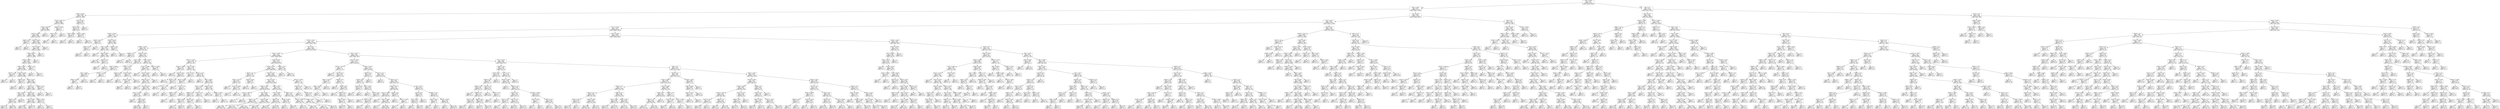 digraph Tree {
node [shape=box] ;
0 [label="X[6] <= 0.099\ngini = 0.5\nsamples = 84796\nvalue = [42502, 42294]"] ;
1 [label="X[4] <= -0.194\ngini = 0.457\nsamples = 61010\nvalue = [39427, 21583]"] ;
0 -> 1 [labeldistance=2.5, labelangle=45, headlabel="True"] ;
2 [label="X[343] <= 0.003\ngini = 0.019\nsamples = 5005\nvalue = [47, 4958]"] ;
1 -> 2 ;
3 [label="X[312] <= 0.001\ngini = 0.009\nsamples = 4969\nvalue = [23, 4946]"] ;
2 -> 3 ;
4 [label="X[150] <= 0.018\ngini = 0.008\nsamples = 4964\nvalue = [19, 4945]"] ;
3 -> 4 ;
5 [label="X[155] <= -0.097\ngini = 0.006\nsamples = 4961\nvalue = [16, 4945]"] ;
4 -> 5 ;
6 [label="X[365] <= 0.0\ngini = 0.444\nsamples = 3\nvalue = [2, 1]"] ;
5 -> 6 ;
7 [label="gini = 0.0\nsamples = 2\nvalue = [2, 0]"] ;
6 -> 7 ;
8 [label="gini = 0.0\nsamples = 1\nvalue = [0, 1]"] ;
6 -> 8 ;
9 [label="X[392] <= 0.003\ngini = 0.006\nsamples = 4958\nvalue = [14, 4944]"] ;
5 -> 9 ;
10 [label="X[17] <= 0.586\ngini = 0.005\nsamples = 4957\nvalue = [13, 4944]"] ;
9 -> 10 ;
11 [label="X[49] <= 0.076\ngini = 0.005\nsamples = 4956\nvalue = [12, 4944]"] ;
10 -> 11 ;
12 [label="X[359] <= 0.008\ngini = 0.004\nsamples = 4955\nvalue = [11, 4944]"] ;
11 -> 12 ;
13 [label="X[52] <= -0.647\ngini = 0.004\nsamples = 4953\nvalue = [10, 4943]"] ;
12 -> 13 ;
14 [label="X[475] <= -0.0\ngini = 0.444\nsamples = 3\nvalue = [1, 2]"] ;
13 -> 14 ;
15 [label="gini = 0.0\nsamples = 1\nvalue = [1, 0]"] ;
14 -> 15 ;
16 [label="gini = 0.0\nsamples = 2\nvalue = [0, 2]"] ;
14 -> 16 ;
17 [label="X[208] <= -0.046\ngini = 0.004\nsamples = 4950\nvalue = [9, 4941]"] ;
13 -> 17 ;
18 [label="X[987] <= 0.0\ngini = 0.278\nsamples = 6\nvalue = [1, 5]"] ;
17 -> 18 ;
19 [label="gini = 0.0\nsamples = 4\nvalue = [0, 4]"] ;
18 -> 19 ;
20 [label="gini = 0.5\nsamples = 2\nvalue = [1, 1]"] ;
18 -> 20 ;
21 [label="X[14] <= 0.142\ngini = 0.003\nsamples = 4944\nvalue = [8, 4936]"] ;
17 -> 21 ;
22 [label="X[18] <= -0.7\ngini = 0.003\nsamples = 4937\nvalue = [7, 4930]"] ;
21 -> 22 ;
23 [label="X[6] <= -0.032\ngini = 0.054\nsamples = 109\nvalue = [3, 106]"] ;
22 -> 23 ;
24 [label="X[395] <= -0.0\ngini = 0.037\nsamples = 106\nvalue = [2, 104]"] ;
23 -> 24 ;
25 [label="gini = 0.18\nsamples = 10\nvalue = [1, 9]"] ;
24 -> 25 ;
26 [label="gini = 0.021\nsamples = 96\nvalue = [1, 95]"] ;
24 -> 26 ;
27 [label="gini = 0.444\nsamples = 3\nvalue = [1, 2]"] ;
23 -> 27 ;
28 [label="X[993] <= 0.0\ngini = 0.002\nsamples = 4828\nvalue = [4, 4824]"] ;
22 -> 28 ;
29 [label="X[67] <= 0.065\ngini = 0.001\nsamples = 4813\nvalue = [3, 4810]"] ;
28 -> 29 ;
30 [label="gini = 0.001\nsamples = 4795\nvalue = [2, 4793]"] ;
29 -> 30 ;
31 [label="gini = 0.105\nsamples = 18\nvalue = [1, 17]"] ;
29 -> 31 ;
32 [label="X[85] <= 0.019\ngini = 0.124\nsamples = 15\nvalue = [1, 14]"] ;
28 -> 32 ;
33 [label="gini = 0.0\nsamples = 14\nvalue = [0, 14]"] ;
32 -> 33 ;
34 [label="gini = 0.0\nsamples = 1\nvalue = [1, 0]"] ;
32 -> 34 ;
35 [label="X[962] <= -0.0\ngini = 0.245\nsamples = 7\nvalue = [1, 6]"] ;
21 -> 35 ;
36 [label="gini = 0.0\nsamples = 6\nvalue = [0, 6]"] ;
35 -> 36 ;
37 [label="gini = 0.0\nsamples = 1\nvalue = [1, 0]"] ;
35 -> 37 ;
38 [label="X[638] <= -0.0\ngini = 0.5\nsamples = 2\nvalue = [1, 1]"] ;
12 -> 38 ;
39 [label="gini = 0.0\nsamples = 1\nvalue = [0, 1]"] ;
38 -> 39 ;
40 [label="gini = 0.0\nsamples = 1\nvalue = [1, 0]"] ;
38 -> 40 ;
41 [label="gini = 0.0\nsamples = 1\nvalue = [1, 0]"] ;
11 -> 41 ;
42 [label="gini = 0.0\nsamples = 1\nvalue = [1, 0]"] ;
10 -> 42 ;
43 [label="gini = 0.0\nsamples = 1\nvalue = [1, 0]"] ;
9 -> 43 ;
44 [label="gini = 0.0\nsamples = 3\nvalue = [3, 0]"] ;
4 -> 44 ;
45 [label="X[268] <= -0.004\ngini = 0.32\nsamples = 5\nvalue = [4, 1]"] ;
3 -> 45 ;
46 [label="X[512] <= 0.0\ngini = 0.5\nsamples = 2\nvalue = [1, 1]"] ;
45 -> 46 ;
47 [label="gini = 0.0\nsamples = 1\nvalue = [0, 1]"] ;
46 -> 47 ;
48 [label="gini = 0.0\nsamples = 1\nvalue = [1, 0]"] ;
46 -> 48 ;
49 [label="gini = 0.0\nsamples = 3\nvalue = [3, 0]"] ;
45 -> 49 ;
50 [label="X[31] <= 0.015\ngini = 0.444\nsamples = 36\nvalue = [24, 12]"] ;
2 -> 50 ;
51 [label="X[510] <= 0.0\ngini = 0.285\nsamples = 29\nvalue = [24, 5]"] ;
50 -> 51 ;
52 [label="X[78] <= 0.009\ngini = 0.444\nsamples = 6\nvalue = [2, 4]"] ;
51 -> 52 ;
53 [label="gini = 0.0\nsamples = 4\nvalue = [0, 4]"] ;
52 -> 53 ;
54 [label="gini = 0.0\nsamples = 2\nvalue = [2, 0]"] ;
52 -> 54 ;
55 [label="X[241] <= -0.054\ngini = 0.083\nsamples = 23\nvalue = [22, 1]"] ;
51 -> 55 ;
56 [label="gini = 0.0\nsamples = 1\nvalue = [0, 1]"] ;
55 -> 56 ;
57 [label="gini = 0.0\nsamples = 22\nvalue = [22, 0]"] ;
55 -> 57 ;
58 [label="gini = 0.0\nsamples = 7\nvalue = [0, 7]"] ;
50 -> 58 ;
59 [label="X[1] <= 0.506\ngini = 0.417\nsamples = 56005\nvalue = [39380, 16625]"] ;
1 -> 59 ;
60 [label="X[12] <= 0.321\ngini = 0.363\nsamples = 51439\nvalue = [39201, 12238]"] ;
59 -> 60 ;
61 [label="X[27] <= -0.348\ngini = 0.327\nsamples = 48730\nvalue = [38696, 10034]"] ;
60 -> 61 ;
62 [label="X[381] <= -0.008\ngini = 0.017\nsamples = 1412\nvalue = [12, 1400]"] ;
61 -> 62 ;
63 [label="X[432] <= 0.011\ngini = 0.444\nsamples = 12\nvalue = [8, 4]"] ;
62 -> 63 ;
64 [label="X[587] <= 0.0\ngini = 0.32\nsamples = 5\nvalue = [1, 4]"] ;
63 -> 64 ;
65 [label="gini = 0.0\nsamples = 4\nvalue = [0, 4]"] ;
64 -> 65 ;
66 [label="gini = 0.0\nsamples = 1\nvalue = [1, 0]"] ;
64 -> 66 ;
67 [label="gini = 0.0\nsamples = 7\nvalue = [7, 0]"] ;
63 -> 67 ;
68 [label="X[293] <= 0.018\ngini = 0.006\nsamples = 1400\nvalue = [4, 1396]"] ;
62 -> 68 ;
69 [label="X[18] <= -0.514\ngini = 0.003\nsamples = 1397\nvalue = [2, 1395]"] ;
68 -> 69 ;
70 [label="gini = 0.0\nsamples = 1\nvalue = [1, 0]"] ;
69 -> 70 ;
71 [label="X[96] <= 0.904\ngini = 0.001\nsamples = 1396\nvalue = [1, 1395]"] ;
69 -> 71 ;
72 [label="gini = 0.0\nsamples = 1392\nvalue = [0, 1392]"] ;
71 -> 72 ;
73 [label="X[970] <= 0.0\ngini = 0.375\nsamples = 4\nvalue = [1, 3]"] ;
71 -> 73 ;
74 [label="gini = 0.5\nsamples = 2\nvalue = [1, 1]"] ;
73 -> 74 ;
75 [label="gini = 0.0\nsamples = 2\nvalue = [0, 2]"] ;
73 -> 75 ;
76 [label="X[634] <= -0.0\ngini = 0.444\nsamples = 3\nvalue = [2, 1]"] ;
68 -> 76 ;
77 [label="gini = 0.0\nsamples = 2\nvalue = [2, 0]"] ;
76 -> 77 ;
78 [label="gini = 0.0\nsamples = 1\nvalue = [0, 1]"] ;
76 -> 78 ;
79 [label="X[157] <= 0.004\ngini = 0.298\nsamples = 47318\nvalue = [38684, 8634]"] ;
61 -> 79 ;
80 [label="X[270] <= -0.001\ngini = 0.27\nsamples = 45326\nvalue = [38018, 7308]"] ;
79 -> 80 ;
81 [label="X[369] <= -0.004\ngini = 0.28\nsamples = 629\nvalue = [106, 523]"] ;
80 -> 81 ;
82 [label="X[499] <= 0.0\ngini = 0.14\nsamples = 66\nvalue = [61, 5]"] ;
81 -> 82 ;
83 [label="gini = 0.0\nsamples = 61\nvalue = [61, 0]"] ;
82 -> 83 ;
84 [label="gini = 0.0\nsamples = 5\nvalue = [0, 5]"] ;
82 -> 84 ;
85 [label="X[209] <= -0.028\ngini = 0.147\nsamples = 563\nvalue = [45, 518]"] ;
81 -> 85 ;
86 [label="X[33] <= 0.03\ngini = 0.464\nsamples = 41\nvalue = [26, 15]"] ;
85 -> 86 ;
87 [label="X[10] <= 0.049\ngini = 0.211\nsamples = 25\nvalue = [22, 3]"] ;
86 -> 87 ;
88 [label="X[2] <= -0.684\ngini = 0.091\nsamples = 21\nvalue = [20, 1]"] ;
87 -> 88 ;
89 [label="X[482] <= 0.001\ngini = 0.5\nsamples = 2\nvalue = [1, 1]"] ;
88 -> 89 ;
90 [label="gini = 0.0\nsamples = 1\nvalue = [0, 1]"] ;
89 -> 90 ;
91 [label="gini = 0.0\nsamples = 1\nvalue = [1, 0]"] ;
89 -> 91 ;
92 [label="gini = 0.0\nsamples = 19\nvalue = [19, 0]"] ;
88 -> 92 ;
93 [label="X[375] <= -0.008\ngini = 0.5\nsamples = 4\nvalue = [2, 2]"] ;
87 -> 93 ;
94 [label="gini = 0.0\nsamples = 2\nvalue = [0, 2]"] ;
93 -> 94 ;
95 [label="gini = 0.0\nsamples = 2\nvalue = [2, 0]"] ;
93 -> 95 ;
96 [label="X[94] <= 0.014\ngini = 0.375\nsamples = 16\nvalue = [4, 12]"] ;
86 -> 96 ;
97 [label="X[562] <= -0.0\ngini = 0.444\nsamples = 3\nvalue = [2, 1]"] ;
96 -> 97 ;
98 [label="gini = 0.0\nsamples = 1\nvalue = [0, 1]"] ;
97 -> 98 ;
99 [label="gini = 0.0\nsamples = 2\nvalue = [2, 0]"] ;
97 -> 99 ;
100 [label="X[229] <= 0.002\ngini = 0.26\nsamples = 13\nvalue = [2, 11]"] ;
96 -> 100 ;
101 [label="X[297] <= -0.014\ngini = 0.48\nsamples = 5\nvalue = [2, 3]"] ;
100 -> 101 ;
102 [label="gini = 0.0\nsamples = 2\nvalue = [2, 0]"] ;
101 -> 102 ;
103 [label="gini = 0.0\nsamples = 3\nvalue = [0, 3]"] ;
101 -> 103 ;
104 [label="gini = 0.0\nsamples = 8\nvalue = [0, 8]"] ;
100 -> 104 ;
105 [label="X[24] <= 0.078\ngini = 0.07\nsamples = 522\nvalue = [19, 503]"] ;
85 -> 105 ;
106 [label="X[116] <= -0.088\ngini = 0.056\nsamples = 516\nvalue = [15, 501]"] ;
105 -> 106 ;
107 [label="gini = 0.0\nsamples = 2\nvalue = [2, 0]"] ;
106 -> 107 ;
108 [label="X[377] <= 0.067\ngini = 0.049\nsamples = 514\nvalue = [13, 501]"] ;
106 -> 108 ;
109 [label="X[342] <= -0.121\ngini = 0.046\nsamples = 513\nvalue = [12, 501]"] ;
108 -> 109 ;
110 [label="gini = 0.0\nsamples = 1\nvalue = [1, 0]"] ;
109 -> 110 ;
111 [label="X[129] <= 0.521\ngini = 0.042\nsamples = 512\nvalue = [11, 501]"] ;
109 -> 111 ;
112 [label="X[217] <= -0.151\ngini = 0.038\nsamples = 511\nvalue = [10, 501]"] ;
111 -> 112 ;
113 [label="gini = 0.0\nsamples = 1\nvalue = [1, 0]"] ;
112 -> 113 ;
114 [label="X[28] <= 0.259\ngini = 0.035\nsamples = 510\nvalue = [9, 501]"] ;
112 -> 114 ;
115 [label="gini = 0.031\nsamples = 508\nvalue = [8, 500]"] ;
114 -> 115 ;
116 [label="gini = 0.5\nsamples = 2\nvalue = [1, 1]"] ;
114 -> 116 ;
117 [label="gini = 0.0\nsamples = 1\nvalue = [1, 0]"] ;
111 -> 117 ;
118 [label="gini = 0.0\nsamples = 1\nvalue = [1, 0]"] ;
108 -> 118 ;
119 [label="X[133] <= -0.008\ngini = 0.444\nsamples = 6\nvalue = [4, 2]"] ;
105 -> 119 ;
120 [label="gini = 0.0\nsamples = 2\nvalue = [0, 2]"] ;
119 -> 120 ;
121 [label="gini = 0.0\nsamples = 4\nvalue = [4, 0]"] ;
119 -> 121 ;
122 [label="X[7] <= 0.21\ngini = 0.258\nsamples = 44697\nvalue = [37912, 6785]"] ;
80 -> 122 ;
123 [label="X[201] <= -0.009\ngini = 0.224\nsamples = 38867\nvalue = [33884, 4983]"] ;
122 -> 123 ;
124 [label="X[477] <= -0.002\ngini = 0.232\nsamples = 239\nvalue = [32, 207]"] ;
123 -> 124 ;
125 [label="X[504] <= -0.004\ngini = 0.436\nsamples = 28\nvalue = [19, 9]"] ;
124 -> 125 ;
126 [label="gini = 0.0\nsamples = 6\nvalue = [0, 6]"] ;
125 -> 126 ;
127 [label="X[263] <= 0.01\ngini = 0.236\nsamples = 22\nvalue = [19, 3]"] ;
125 -> 127 ;
128 [label="gini = 0.0\nsamples = 18\nvalue = [18, 0]"] ;
127 -> 128 ;
129 [label="X[769] <= 0.0\ngini = 0.375\nsamples = 4\nvalue = [1, 3]"] ;
127 -> 129 ;
130 [label="gini = 0.0\nsamples = 2\nvalue = [0, 2]"] ;
129 -> 130 ;
131 [label="X[727] <= -0.0\ngini = 0.5\nsamples = 2\nvalue = [1, 1]"] ;
129 -> 131 ;
132 [label="gini = 0.0\nsamples = 1\nvalue = [0, 1]"] ;
131 -> 132 ;
133 [label="gini = 0.0\nsamples = 1\nvalue = [1, 0]"] ;
131 -> 133 ;
134 [label="X[19] <= -0.061\ngini = 0.116\nsamples = 211\nvalue = [13, 198]"] ;
124 -> 134 ;
135 [label="X[25] <= -0.001\ngini = 0.5\nsamples = 10\nvalue = [5, 5]"] ;
134 -> 135 ;
136 [label="X[572] <= 0.001\ngini = 0.408\nsamples = 7\nvalue = [5, 2]"] ;
135 -> 136 ;
137 [label="gini = 0.0\nsamples = 3\nvalue = [3, 0]"] ;
136 -> 137 ;
138 [label="X[701] <= -0.0\ngini = 0.5\nsamples = 4\nvalue = [2, 2]"] ;
136 -> 138 ;
139 [label="X[683] <= -0.0\ngini = 0.444\nsamples = 3\nvalue = [2, 1]"] ;
138 -> 139 ;
140 [label="gini = 0.5\nsamples = 2\nvalue = [1, 1]"] ;
139 -> 140 ;
141 [label="gini = 0.0\nsamples = 1\nvalue = [1, 0]"] ;
139 -> 141 ;
142 [label="gini = 0.0\nsamples = 1\nvalue = [0, 1]"] ;
138 -> 142 ;
143 [label="gini = 0.0\nsamples = 3\nvalue = [0, 3]"] ;
135 -> 143 ;
144 [label="X[133] <= -0.01\ngini = 0.076\nsamples = 201\nvalue = [8, 193]"] ;
134 -> 144 ;
145 [label="gini = 0.0\nsamples = 2\nvalue = [2, 0]"] ;
144 -> 145 ;
146 [label="X[3] <= -0.565\ngini = 0.058\nsamples = 199\nvalue = [6, 193]"] ;
144 -> 146 ;
147 [label="X[13] <= -0.002\ngini = 0.271\nsamples = 31\nvalue = [5, 26]"] ;
146 -> 147 ;
148 [label="X[968] <= 0.0\ngini = 0.147\nsamples = 25\nvalue = [2, 23]"] ;
147 -> 148 ;
149 [label="X[98] <= 0.012\ngini = 0.087\nsamples = 22\nvalue = [1, 21]"] ;
148 -> 149 ;
150 [label="gini = 0.0\nsamples = 14\nvalue = [0, 14]"] ;
149 -> 150 ;
151 [label="gini = 0.219\nsamples = 8\nvalue = [1, 7]"] ;
149 -> 151 ;
152 [label="X[523] <= 0.0\ngini = 0.444\nsamples = 3\nvalue = [1, 2]"] ;
148 -> 152 ;
153 [label="gini = 0.0\nsamples = 1\nvalue = [1, 0]"] ;
152 -> 153 ;
154 [label="gini = 0.0\nsamples = 2\nvalue = [0, 2]"] ;
152 -> 154 ;
155 [label="X[370] <= -0.0\ngini = 0.5\nsamples = 6\nvalue = [3, 3]"] ;
147 -> 155 ;
156 [label="gini = 0.0\nsamples = 3\nvalue = [0, 3]"] ;
155 -> 156 ;
157 [label="gini = 0.0\nsamples = 3\nvalue = [3, 0]"] ;
155 -> 157 ;
158 [label="X[835] <= 0.002\ngini = 0.012\nsamples = 168\nvalue = [1, 167]"] ;
146 -> 158 ;
159 [label="gini = 0.0\nsamples = 154\nvalue = [0, 154]"] ;
158 -> 159 ;
160 [label="X[396] <= -0.001\ngini = 0.133\nsamples = 14\nvalue = [1, 13]"] ;
158 -> 160 ;
161 [label="gini = 0.0\nsamples = 1\nvalue = [1, 0]"] ;
160 -> 161 ;
162 [label="gini = 0.0\nsamples = 13\nvalue = [0, 13]"] ;
160 -> 162 ;
163 [label="X[230] <= 0.081\ngini = 0.217\nsamples = 38628\nvalue = [33852, 4776]"] ;
123 -> 163 ;
164 [label="X[128] <= -0.174\ngini = 0.212\nsamples = 38482\nvalue = [33849, 4633]"] ;
163 -> 164 ;
165 [label="X[679] <= 0.0\ngini = 0.139\nsamples = 133\nvalue = [10, 123]"] ;
164 -> 165 ;
166 [label="X[36] <= -0.272\ngini = 0.032\nsamples = 124\nvalue = [2, 122]"] ;
165 -> 166 ;
167 [label="gini = 0.0\nsamples = 1\nvalue = [1, 0]"] ;
166 -> 167 ;
168 [label="X[132] <= -0.048\ngini = 0.016\nsamples = 123\nvalue = [1, 122]"] ;
166 -> 168 ;
169 [label="gini = 0.0\nsamples = 1\nvalue = [1, 0]"] ;
168 -> 169 ;
170 [label="gini = 0.0\nsamples = 122\nvalue = [0, 122]"] ;
168 -> 170 ;
171 [label="X[326] <= 0.012\ngini = 0.198\nsamples = 9\nvalue = [8, 1]"] ;
165 -> 171 ;
172 [label="gini = 0.0\nsamples = 8\nvalue = [8, 0]"] ;
171 -> 172 ;
173 [label="gini = 0.0\nsamples = 1\nvalue = [0, 1]"] ;
171 -> 173 ;
174 [label="X[587] <= 0.001\ngini = 0.208\nsamples = 38349\nvalue = [33839, 4510]"] ;
164 -> 174 ;
175 [label="X[21] <= 0.105\ngini = 0.203\nsamples = 38221\nvalue = [33827, 4394]"] ;
174 -> 175 ;
176 [label="X[200] <= -0.155\ngini = 0.187\nsamples = 36182\nvalue = [32400, 3782]"] ;
175 -> 176 ;
177 [label="X[214] <= -0.001\ngini = 0.194\nsamples = 101\nvalue = [11, 90]"] ;
176 -> 177 ;
178 [label="gini = 0.0\nsamples = 11\nvalue = [11, 0]"] ;
177 -> 178 ;
179 [label="gini = 0.0\nsamples = 90\nvalue = [0, 90]"] ;
177 -> 179 ;
180 [label="X[9] <= -0.295\ngini = 0.184\nsamples = 36081\nvalue = [32389, 3692]"] ;
176 -> 180 ;
181 [label="X[681] <= -0.0\ngini = 0.293\nsamples = 6541\nvalue = [5374, 1167]"] ;
180 -> 181 ;
182 [label="gini = 0.196\nsamples = 2024\nvalue = [1801, 223]"] ;
181 -> 182 ;
183 [label="gini = 0.331\nsamples = 4517\nvalue = [3573, 944]"] ;
181 -> 183 ;
184 [label="X[116] <= 0.496\ngini = 0.156\nsamples = 29540\nvalue = [27015, 2525]"] ;
180 -> 184 ;
185 [label="gini = 0.15\nsamples = 29330\nvalue = [26929, 2401]"] ;
184 -> 185 ;
186 [label="gini = 0.484\nsamples = 210\nvalue = [86, 124]"] ;
184 -> 186 ;
187 [label="X[60] <= -0.001\ngini = 0.42\nsamples = 2039\nvalue = [1427, 612]"] ;
175 -> 187 ;
188 [label="X[77] <= 0.058\ngini = 0.297\nsamples = 948\nvalue = [776, 172]"] ;
187 -> 188 ;
189 [label="X[649] <= 0.0\ngini = 0.279\nsamples = 918\nvalue = [764, 154]"] ;
188 -> 189 ;
190 [label="gini = 0.256\nsamples = 870\nvalue = [739, 131]"] ;
189 -> 190 ;
191 [label="gini = 0.499\nsamples = 48\nvalue = [25, 23]"] ;
189 -> 191 ;
192 [label="X[144] <= 0.005\ngini = 0.48\nsamples = 30\nvalue = [12, 18]"] ;
188 -> 192 ;
193 [label="gini = 0.0\nsamples = 3\nvalue = [0, 3]"] ;
192 -> 193 ;
194 [label="gini = 0.494\nsamples = 27\nvalue = [12, 15]"] ;
192 -> 194 ;
195 [label="X[681] <= 0.0\ngini = 0.481\nsamples = 1091\nvalue = [651, 440]"] ;
187 -> 195 ;
196 [label="X[179] <= 0.001\ngini = 0.347\nsamples = 340\nvalue = [264, 76]"] ;
195 -> 196 ;
197 [label="gini = 0.222\nsamples = 157\nvalue = [137, 20]"] ;
196 -> 197 ;
198 [label="gini = 0.425\nsamples = 183\nvalue = [127, 56]"] ;
196 -> 198 ;
199 [label="X[206] <= 0.001\ngini = 0.5\nsamples = 751\nvalue = [387, 364]"] ;
195 -> 199 ;
200 [label="gini = 0.5\nsamples = 703\nvalue = [344, 359]"] ;
199 -> 200 ;
201 [label="gini = 0.187\nsamples = 48\nvalue = [43, 5]"] ;
199 -> 201 ;
202 [label="X[573] <= -0.003\ngini = 0.17\nsamples = 128\nvalue = [12, 116]"] ;
174 -> 202 ;
203 [label="X[476] <= -0.0\ngini = 0.32\nsamples = 15\nvalue = [12, 3]"] ;
202 -> 203 ;
204 [label="gini = 0.0\nsamples = 11\nvalue = [11, 0]"] ;
203 -> 204 ;
205 [label="X[264] <= 0.0\ngini = 0.375\nsamples = 4\nvalue = [1, 3]"] ;
203 -> 205 ;
206 [label="gini = 0.0\nsamples = 1\nvalue = [1, 0]"] ;
205 -> 206 ;
207 [label="gini = 0.0\nsamples = 3\nvalue = [0, 3]"] ;
205 -> 207 ;
208 [label="gini = 0.0\nsamples = 113\nvalue = [0, 113]"] ;
202 -> 208 ;
209 [label="X[955] <= -0.0\ngini = 0.04\nsamples = 146\nvalue = [3, 143]"] ;
163 -> 209 ;
210 [label="gini = 0.0\nsamples = 3\nvalue = [3, 0]"] ;
209 -> 210 ;
211 [label="gini = 0.0\nsamples = 143\nvalue = [0, 143]"] ;
209 -> 211 ;
212 [label="X[25] <= -0.037\ngini = 0.427\nsamples = 5830\nvalue = [4028, 1802]"] ;
122 -> 212 ;
213 [label="X[157] <= -0.008\ngini = 0.142\nsamples = 1170\nvalue = [1080, 90]"] ;
212 -> 213 ;
214 [label="X[170] <= -0.012\ngini = 0.5\nsamples = 42\nvalue = [21, 21]"] ;
213 -> 214 ;
215 [label="gini = 0.0\nsamples = 9\nvalue = [9, 0]"] ;
214 -> 215 ;
216 [label="X[427] <= 0.0\ngini = 0.463\nsamples = 33\nvalue = [12, 21]"] ;
214 -> 216 ;
217 [label="X[85] <= -0.021\ngini = 0.165\nsamples = 11\nvalue = [1, 10]"] ;
216 -> 217 ;
218 [label="X[62] <= -0.011\ngini = 0.444\nsamples = 3\nvalue = [1, 2]"] ;
217 -> 218 ;
219 [label="gini = 0.0\nsamples = 1\nvalue = [1, 0]"] ;
218 -> 219 ;
220 [label="gini = 0.0\nsamples = 2\nvalue = [0, 2]"] ;
218 -> 220 ;
221 [label="gini = 0.0\nsamples = 8\nvalue = [0, 8]"] ;
217 -> 221 ;
222 [label="X[829] <= 0.0\ngini = 0.5\nsamples = 22\nvalue = [11, 11]"] ;
216 -> 222 ;
223 [label="gini = 0.0\nsamples = 3\nvalue = [0, 3]"] ;
222 -> 223 ;
224 [label="X[703] <= -0.0\ngini = 0.488\nsamples = 19\nvalue = [11, 8]"] ;
222 -> 224 ;
225 [label="gini = 0.0\nsamples = 5\nvalue = [5, 0]"] ;
224 -> 225 ;
226 [label="X[699] <= 0.0\ngini = 0.49\nsamples = 14\nvalue = [6, 8]"] ;
224 -> 226 ;
227 [label="X[48] <= -0.011\ngini = 0.473\nsamples = 13\nvalue = [5, 8]"] ;
226 -> 227 ;
228 [label="gini = 0.486\nsamples = 12\nvalue = [5, 7]"] ;
227 -> 228 ;
229 [label="gini = 0.0\nsamples = 1\nvalue = [0, 1]"] ;
227 -> 229 ;
230 [label="gini = 0.0\nsamples = 1\nvalue = [1, 0]"] ;
226 -> 230 ;
231 [label="X[40] <= -0.054\ngini = 0.115\nsamples = 1128\nvalue = [1059, 69]"] ;
213 -> 231 ;
232 [label="X[807] <= 0.0\ngini = 0.487\nsamples = 31\nvalue = [18, 13]"] ;
231 -> 232 ;
233 [label="X[740] <= 0.0\ngini = 0.497\nsamples = 24\nvalue = [11, 13]"] ;
232 -> 233 ;
234 [label="X[792] <= 0.0\ngini = 0.278\nsamples = 6\nvalue = [5, 1]"] ;
233 -> 234 ;
235 [label="gini = 0.0\nsamples = 5\nvalue = [5, 0]"] ;
234 -> 235 ;
236 [label="gini = 0.0\nsamples = 1\nvalue = [0, 1]"] ;
234 -> 236 ;
237 [label="X[4] <= -0.015\ngini = 0.444\nsamples = 18\nvalue = [6, 12]"] ;
233 -> 237 ;
238 [label="gini = 0.0\nsamples = 7\nvalue = [0, 7]"] ;
237 -> 238 ;
239 [label="X[732] <= 0.0\ngini = 0.496\nsamples = 11\nvalue = [6, 5]"] ;
237 -> 239 ;
240 [label="gini = 0.0\nsamples = 2\nvalue = [0, 2]"] ;
239 -> 240 ;
241 [label="X[970] <= 0.0\ngini = 0.444\nsamples = 9\nvalue = [6, 3]"] ;
239 -> 241 ;
242 [label="gini = 0.49\nsamples = 7\nvalue = [4, 3]"] ;
241 -> 242 ;
243 [label="gini = 0.0\nsamples = 2\nvalue = [2, 0]"] ;
241 -> 243 ;
244 [label="gini = 0.0\nsamples = 7\nvalue = [7, 0]"] ;
232 -> 244 ;
245 [label="X[571] <= -0.0\ngini = 0.097\nsamples = 1097\nvalue = [1041, 56]"] ;
231 -> 245 ;
246 [label="gini = 0.0\nsamples = 3\nvalue = [0, 3]"] ;
245 -> 246 ;
247 [label="X[975] <= 0.0\ngini = 0.092\nsamples = 1094\nvalue = [1041, 53]"] ;
245 -> 247 ;
248 [label="X[265] <= 0.017\ngini = 0.07\nsamples = 985\nvalue = [949, 36]"] ;
247 -> 248 ;
249 [label="X[129] <= -0.036\ngini = 0.067\nsamples = 982\nvalue = [948, 34]"] ;
248 -> 249 ;
250 [label="gini = 0.0\nsamples = 1\nvalue = [0, 1]"] ;
249 -> 250 ;
251 [label="X[32] <= -0.489\ngini = 0.065\nsamples = 981\nvalue = [948, 33]"] ;
249 -> 251 ;
252 [label="gini = 0.0\nsamples = 1\nvalue = [0, 1]"] ;
251 -> 252 ;
253 [label="gini = 0.063\nsamples = 980\nvalue = [948, 32]"] ;
251 -> 253 ;
254 [label="X[349] <= 0.0\ngini = 0.444\nsamples = 3\nvalue = [1, 2]"] ;
248 -> 254 ;
255 [label="gini = 0.0\nsamples = 1\nvalue = [0, 1]"] ;
254 -> 255 ;
256 [label="X[317] <= -0.001\ngini = 0.5\nsamples = 2\nvalue = [1, 1]"] ;
254 -> 256 ;
257 [label="gini = 0.0\nsamples = 1\nvalue = [1, 0]"] ;
256 -> 257 ;
258 [label="gini = 0.0\nsamples = 1\nvalue = [0, 1]"] ;
256 -> 258 ;
259 [label="X[7] <= 0.212\ngini = 0.263\nsamples = 109\nvalue = [92, 17]"] ;
247 -> 259 ;
260 [label="X[157] <= 0.0\ngini = 0.492\nsamples = 16\nvalue = [9, 7]"] ;
259 -> 260 ;
261 [label="X[721] <= 0.0\ngini = 0.426\nsamples = 13\nvalue = [9, 4]"] ;
260 -> 261 ;
262 [label="gini = 0.0\nsamples = 2\nvalue = [0, 2]"] ;
261 -> 262 ;
263 [label="gini = 0.298\nsamples = 11\nvalue = [9, 2]"] ;
261 -> 263 ;
264 [label="gini = 0.0\nsamples = 3\nvalue = [0, 3]"] ;
260 -> 264 ;
265 [label="X[661] <= -0.0\ngini = 0.192\nsamples = 93\nvalue = [83, 10]"] ;
259 -> 265 ;
266 [label="X[56] <= -0.147\ngini = 0.444\nsamples = 3\nvalue = [1, 2]"] ;
265 -> 266 ;
267 [label="gini = 0.0\nsamples = 1\nvalue = [0, 1]"] ;
266 -> 267 ;
268 [label="gini = 0.5\nsamples = 2\nvalue = [1, 1]"] ;
266 -> 268 ;
269 [label="X[156] <= -0.038\ngini = 0.162\nsamples = 90\nvalue = [82, 8]"] ;
265 -> 269 ;
270 [label="gini = 0.0\nsamples = 1\nvalue = [0, 1]"] ;
269 -> 270 ;
271 [label="gini = 0.145\nsamples = 89\nvalue = [82, 7]"] ;
269 -> 271 ;
272 [label="X[17] <= -0.101\ngini = 0.465\nsamples = 4660\nvalue = [2948, 1712]"] ;
212 -> 272 ;
273 [label="X[343] <= -0.0\ngini = 0.164\nsamples = 523\nvalue = [476, 47]"] ;
272 -> 273 ;
274 [label="X[703] <= 0.0\ngini = 0.394\nsamples = 74\nvalue = [54, 20]"] ;
273 -> 274 ;
275 [label="X[390] <= 0.0\ngini = 0.364\nsamples = 71\nvalue = [54, 17]"] ;
274 -> 275 ;
276 [label="X[266] <= -0.0\ngini = 0.454\nsamples = 43\nvalue = [28, 15]"] ;
275 -> 276 ;
277 [label="gini = 0.0\nsamples = 3\nvalue = [0, 3]"] ;
276 -> 277 ;
278 [label="X[988] <= -0.0\ngini = 0.42\nsamples = 40\nvalue = [28, 12]"] ;
276 -> 278 ;
279 [label="X[473] <= -0.0\ngini = 0.494\nsamples = 18\nvalue = [10, 8]"] ;
278 -> 279 ;
280 [label="gini = 0.444\nsamples = 15\nvalue = [10, 5]"] ;
279 -> 280 ;
281 [label="gini = 0.0\nsamples = 3\nvalue = [0, 3]"] ;
279 -> 281 ;
282 [label="X[493] <= -0.0\ngini = 0.298\nsamples = 22\nvalue = [18, 4]"] ;
278 -> 282 ;
283 [label="gini = 0.444\nsamples = 3\nvalue = [1, 2]"] ;
282 -> 283 ;
284 [label="gini = 0.188\nsamples = 19\nvalue = [17, 2]"] ;
282 -> 284 ;
285 [label="X[343] <= -0.0\ngini = 0.133\nsamples = 28\nvalue = [26, 2]"] ;
275 -> 285 ;
286 [label="gini = 0.0\nsamples = 24\nvalue = [24, 0]"] ;
285 -> 286 ;
287 [label="X[812] <= -0.0\ngini = 0.5\nsamples = 4\nvalue = [2, 2]"] ;
285 -> 287 ;
288 [label="gini = 0.5\nsamples = 2\nvalue = [1, 1]"] ;
287 -> 288 ;
289 [label="gini = 0.5\nsamples = 2\nvalue = [1, 1]"] ;
287 -> 289 ;
290 [label="gini = 0.0\nsamples = 3\nvalue = [0, 3]"] ;
274 -> 290 ;
291 [label="X[777] <= 0.0\ngini = 0.113\nsamples = 449\nvalue = [422, 27]"] ;
273 -> 291 ;
292 [label="X[156] <= -0.087\ngini = 0.109\nsamples = 448\nvalue = [422, 26]"] ;
291 -> 292 ;
293 [label="gini = 0.0\nsamples = 1\nvalue = [0, 1]"] ;
292 -> 293 ;
294 [label="X[826] <= -0.0\ngini = 0.106\nsamples = 447\nvalue = [422, 25]"] ;
292 -> 294 ;
295 [label="X[657] <= 0.0\ngini = 0.194\nsamples = 156\nvalue = [139, 17]"] ;
294 -> 295 ;
296 [label="X[677] <= 0.0\ngini = 0.375\nsamples = 4\nvalue = [1, 3]"] ;
295 -> 296 ;
297 [label="gini = 0.0\nsamples = 3\nvalue = [0, 3]"] ;
296 -> 297 ;
298 [label="gini = 0.0\nsamples = 1\nvalue = [1, 0]"] ;
296 -> 298 ;
299 [label="X[971] <= -0.0\ngini = 0.167\nsamples = 152\nvalue = [138, 14]"] ;
295 -> 299 ;
300 [label="gini = 0.033\nsamples = 60\nvalue = [59, 1]"] ;
299 -> 300 ;
301 [label="gini = 0.243\nsamples = 92\nvalue = [79, 13]"] ;
299 -> 301 ;
302 [label="X[159] <= -0.006\ngini = 0.053\nsamples = 291\nvalue = [283, 8]"] ;
294 -> 302 ;
303 [label="X[85] <= -0.024\ngini = 0.5\nsamples = 2\nvalue = [1, 1]"] ;
302 -> 303 ;
304 [label="gini = 0.0\nsamples = 1\nvalue = [1, 0]"] ;
303 -> 304 ;
305 [label="gini = 0.0\nsamples = 1\nvalue = [0, 1]"] ;
303 -> 305 ;
306 [label="X[655] <= -0.0\ngini = 0.047\nsamples = 289\nvalue = [282, 7]"] ;
302 -> 306 ;
307 [label="gini = 0.15\nsamples = 61\nvalue = [56, 5]"] ;
306 -> 307 ;
308 [label="gini = 0.017\nsamples = 228\nvalue = [226, 2]"] ;
306 -> 308 ;
309 [label="gini = 0.0\nsamples = 1\nvalue = [0, 1]"] ;
291 -> 309 ;
310 [label="X[44] <= 0.0\ngini = 0.481\nsamples = 4137\nvalue = [2472, 1665]"] ;
272 -> 310 ;
311 [label="X[593] <= 0.0\ngini = 0.498\nsamples = 2571\nvalue = [1359, 1212]"] ;
310 -> 311 ;
312 [label="X[81] <= -0.004\ngini = 0.497\nsamples = 2511\nvalue = [1356, 1155]"] ;
311 -> 312 ;
313 [label="X[305] <= 0.0\ngini = 0.5\nsamples = 1538\nvalue = [746, 792]"] ;
312 -> 313 ;
314 [label="X[510] <= -0.0\ngini = 0.495\nsamples = 1129\nvalue = [507, 622]"] ;
313 -> 314 ;
315 [label="X[162] <= 0.011\ngini = 0.219\nsamples = 32\nvalue = [4, 28]"] ;
314 -> 315 ;
316 [label="gini = 0.133\nsamples = 28\nvalue = [2, 26]"] ;
315 -> 316 ;
317 [label="gini = 0.5\nsamples = 4\nvalue = [2, 2]"] ;
315 -> 317 ;
318 [label="X[195] <= 0.005\ngini = 0.497\nsamples = 1097\nvalue = [503, 594]"] ;
314 -> 318 ;
319 [label="gini = 0.492\nsamples = 965\nvalue = [423, 542]"] ;
318 -> 319 ;
320 [label="gini = 0.478\nsamples = 132\nvalue = [80, 52]"] ;
318 -> 320 ;
321 [label="X[965] <= -0.0\ngini = 0.486\nsamples = 409\nvalue = [239, 170]"] ;
313 -> 321 ;
322 [label="X[0] <= -1.001\ngini = 0.496\nsamples = 143\nvalue = [65, 78]"] ;
321 -> 322 ;
323 [label="gini = 0.383\nsamples = 31\nvalue = [23, 8]"] ;
322 -> 323 ;
324 [label="gini = 0.469\nsamples = 112\nvalue = [42, 70]"] ;
322 -> 324 ;
325 [label="X[184] <= 0.011\ngini = 0.452\nsamples = 266\nvalue = [174, 92]"] ;
321 -> 325 ;
326 [label="gini = 0.476\nsamples = 223\nvalue = [136, 87]"] ;
325 -> 326 ;
327 [label="gini = 0.206\nsamples = 43\nvalue = [38, 5]"] ;
325 -> 327 ;
328 [label="X[223] <= 0.008\ngini = 0.468\nsamples = 973\nvalue = [610, 363]"] ;
312 -> 328 ;
329 [label="X[446] <= 0.0\ngini = 0.48\nsamples = 897\nvalue = [538, 359]"] ;
328 -> 329 ;
330 [label="X[801] <= -0.0\ngini = 0.476\nsamples = 883\nvalue = [538, 345]"] ;
329 -> 330 ;
331 [label="gini = 0.5\nsamples = 202\nvalue = [100, 102]"] ;
330 -> 331 ;
332 [label="gini = 0.459\nsamples = 681\nvalue = [438, 243]"] ;
330 -> 332 ;
333 [label="gini = 0.0\nsamples = 14\nvalue = [0, 14]"] ;
329 -> 333 ;
334 [label="X[486] <= 0.0\ngini = 0.1\nsamples = 76\nvalue = [72, 4]"] ;
328 -> 334 ;
335 [label="X[310] <= -0.001\ngini = 0.027\nsamples = 72\nvalue = [71, 1]"] ;
334 -> 335 ;
336 [label="gini = 0.375\nsamples = 4\nvalue = [3, 1]"] ;
335 -> 336 ;
337 [label="gini = 0.0\nsamples = 68\nvalue = [68, 0]"] ;
335 -> 337 ;
338 [label="X[47] <= -0.003\ngini = 0.375\nsamples = 4\nvalue = [1, 3]"] ;
334 -> 338 ;
339 [label="gini = 0.5\nsamples = 2\nvalue = [1, 1]"] ;
338 -> 339 ;
340 [label="gini = 0.0\nsamples = 2\nvalue = [0, 2]"] ;
338 -> 340 ;
341 [label="X[530] <= 0.002\ngini = 0.095\nsamples = 60\nvalue = [3, 57]"] ;
311 -> 341 ;
342 [label="X[40] <= 0.004\ngini = 0.065\nsamples = 59\nvalue = [2, 57]"] ;
341 -> 342 ;
343 [label="X[18] <= -0.021\ngini = 0.219\nsamples = 16\nvalue = [2, 14]"] ;
342 -> 343 ;
344 [label="gini = 0.0\nsamples = 14\nvalue = [0, 14]"] ;
343 -> 344 ;
345 [label="gini = 0.0\nsamples = 2\nvalue = [2, 0]"] ;
343 -> 345 ;
346 [label="gini = 0.0\nsamples = 43\nvalue = [0, 43]"] ;
342 -> 346 ;
347 [label="gini = 0.0\nsamples = 1\nvalue = [1, 0]"] ;
341 -> 347 ;
348 [label="X[63] <= -0.009\ngini = 0.411\nsamples = 1566\nvalue = [1113, 453]"] ;
310 -> 348 ;
349 [label="X[245] <= 0.004\ngini = 0.46\nsamples = 1041\nvalue = [668, 373]"] ;
348 -> 349 ;
350 [label="X[256] <= 0.001\ngini = 0.447\nsamples = 939\nvalue = [623, 316]"] ;
349 -> 350 ;
351 [label="X[219] <= -0.033\ngini = 0.456\nsamples = 870\nvalue = [564, 306]"] ;
350 -> 351 ;
352 [label="X[125] <= 0.01\ngini = 0.48\nsamples = 25\nvalue = [10, 15]"] ;
351 -> 352 ;
353 [label="gini = 0.499\nsamples = 19\nvalue = [10, 9]"] ;
352 -> 353 ;
354 [label="gini = 0.0\nsamples = 6\nvalue = [0, 6]"] ;
352 -> 354 ;
355 [label="X[584] <= -0.0\ngini = 0.452\nsamples = 845\nvalue = [554, 291]"] ;
351 -> 355 ;
356 [label="gini = 0.26\nsamples = 52\nvalue = [44, 8]"] ;
355 -> 356 ;
357 [label="gini = 0.459\nsamples = 793\nvalue = [510, 283]"] ;
355 -> 357 ;
358 [label="X[131] <= 0.175\ngini = 0.248\nsamples = 69\nvalue = [59, 10]"] ;
350 -> 358 ;
359 [label="X[663] <= 0.0\ngini = 0.23\nsamples = 68\nvalue = [59, 9]"] ;
358 -> 359 ;
360 [label="gini = 0.401\nsamples = 18\nvalue = [13, 5]"] ;
359 -> 360 ;
361 [label="gini = 0.147\nsamples = 50\nvalue = [46, 4]"] ;
359 -> 361 ;
362 [label="gini = 0.0\nsamples = 1\nvalue = [0, 1]"] ;
358 -> 362 ;
363 [label="X[768] <= 0.0\ngini = 0.493\nsamples = 102\nvalue = [45, 57]"] ;
349 -> 363 ;
364 [label="X[754] <= 0.0\ngini = 0.48\nsamples = 95\nvalue = [38, 57]"] ;
363 -> 364 ;
365 [label="X[39] <= -0.009\ngini = 0.422\nsamples = 53\nvalue = [16, 37]"] ;
364 -> 365 ;
366 [label="gini = 0.492\nsamples = 16\nvalue = [9, 7]"] ;
365 -> 366 ;
367 [label="gini = 0.307\nsamples = 37\nvalue = [7, 30]"] ;
365 -> 367 ;
368 [label="X[242] <= -0.01\ngini = 0.499\nsamples = 42\nvalue = [22, 20]"] ;
364 -> 368 ;
369 [label="gini = 0.0\nsamples = 4\nvalue = [4, 0]"] ;
368 -> 369 ;
370 [label="gini = 0.499\nsamples = 38\nvalue = [18, 20]"] ;
368 -> 370 ;
371 [label="gini = 0.0\nsamples = 7\nvalue = [7, 0]"] ;
363 -> 371 ;
372 [label="X[383] <= 0.001\ngini = 0.258\nsamples = 525\nvalue = [445, 80]"] ;
348 -> 372 ;
373 [label="X[775] <= -0.0\ngini = 0.219\nsamples = 471\nvalue = [412, 59]"] ;
372 -> 373 ;
374 [label="X[160] <= -0.008\ngini = 0.051\nsamples = 114\nvalue = [111, 3]"] ;
373 -> 374 ;
375 [label="X[663] <= 0.0\ngini = 0.375\nsamples = 4\nvalue = [3, 1]"] ;
374 -> 375 ;
376 [label="gini = 0.0\nsamples = 1\nvalue = [0, 1]"] ;
375 -> 376 ;
377 [label="gini = 0.0\nsamples = 3\nvalue = [3, 0]"] ;
375 -> 377 ;
378 [label="X[132] <= 0.019\ngini = 0.036\nsamples = 110\nvalue = [108, 2]"] ;
374 -> 378 ;
379 [label="gini = 0.0\nsamples = 77\nvalue = [77, 0]"] ;
378 -> 379 ;
380 [label="gini = 0.114\nsamples = 33\nvalue = [31, 2]"] ;
378 -> 380 ;
381 [label="X[282] <= 0.0\ngini = 0.265\nsamples = 357\nvalue = [301, 56]"] ;
373 -> 381 ;
382 [label="X[679] <= 0.0\ngini = 0.227\nsamples = 314\nvalue = [273, 41]"] ;
381 -> 382 ;
383 [label="gini = 0.264\nsamples = 256\nvalue = [216, 40]"] ;
382 -> 383 ;
384 [label="gini = 0.034\nsamples = 58\nvalue = [57, 1]"] ;
382 -> 384 ;
385 [label="X[131] <= 0.006\ngini = 0.454\nsamples = 43\nvalue = [28, 15]"] ;
381 -> 385 ;
386 [label="gini = 0.42\nsamples = 40\nvalue = [28, 12]"] ;
385 -> 386 ;
387 [label="gini = 0.0\nsamples = 3\nvalue = [0, 3]"] ;
385 -> 387 ;
388 [label="X[420] <= -0.0\ngini = 0.475\nsamples = 54\nvalue = [33, 21]"] ;
372 -> 388 ;
389 [label="X[415] <= -0.002\ngini = 0.332\nsamples = 19\nvalue = [4, 15]"] ;
388 -> 389 ;
390 [label="gini = 0.0\nsamples = 8\nvalue = [0, 8]"] ;
389 -> 390 ;
391 [label="X[369] <= -0.001\ngini = 0.463\nsamples = 11\nvalue = [4, 7]"] ;
389 -> 391 ;
392 [label="gini = 0.0\nsamples = 2\nvalue = [0, 2]"] ;
391 -> 392 ;
393 [label="gini = 0.494\nsamples = 9\nvalue = [4, 5]"] ;
391 -> 393 ;
394 [label="X[55] <= 0.318\ngini = 0.284\nsamples = 35\nvalue = [29, 6]"] ;
388 -> 394 ;
395 [label="X[94] <= -0.036\ngini = 0.432\nsamples = 19\nvalue = [13, 6]"] ;
394 -> 395 ;
396 [label="gini = 0.486\nsamples = 12\nvalue = [7, 5]"] ;
395 -> 396 ;
397 [label="gini = 0.245\nsamples = 7\nvalue = [6, 1]"] ;
395 -> 397 ;
398 [label="gini = 0.0\nsamples = 16\nvalue = [16, 0]"] ;
394 -> 398 ;
399 [label="X[163] <= -0.016\ngini = 0.445\nsamples = 1992\nvalue = [666, 1326]"] ;
79 -> 399 ;
400 [label="X[123] <= 0.044\ngini = 0.077\nsamples = 299\nvalue = [287, 12]"] ;
399 -> 400 ;
401 [label="X[17] <= 0.389\ngini = 0.059\nsamples = 296\nvalue = [287, 9]"] ;
400 -> 401 ;
402 [label="X[35] <= -0.138\ngini = 0.053\nsamples = 295\nvalue = [287, 8]"] ;
401 -> 402 ;
403 [label="gini = 0.0\nsamples = 1\nvalue = [0, 1]"] ;
402 -> 403 ;
404 [label="X[14] <= -0.161\ngini = 0.046\nsamples = 294\nvalue = [287, 7]"] ;
402 -> 404 ;
405 [label="X[335] <= -0.002\ngini = 0.444\nsamples = 3\nvalue = [2, 1]"] ;
404 -> 405 ;
406 [label="gini = 0.0\nsamples = 1\nvalue = [0, 1]"] ;
405 -> 406 ;
407 [label="gini = 0.0\nsamples = 2\nvalue = [2, 0]"] ;
405 -> 407 ;
408 [label="X[2] <= -0.698\ngini = 0.04\nsamples = 291\nvalue = [285, 6]"] ;
404 -> 408 ;
409 [label="X[427] <= 0.0\ngini = 0.444\nsamples = 3\nvalue = [2, 1]"] ;
408 -> 409 ;
410 [label="gini = 0.0\nsamples = 1\nvalue = [0, 1]"] ;
409 -> 410 ;
411 [label="gini = 0.0\nsamples = 2\nvalue = [2, 0]"] ;
409 -> 411 ;
412 [label="X[125] <= 0.04\ngini = 0.034\nsamples = 288\nvalue = [283, 5]"] ;
408 -> 412 ;
413 [label="X[20] <= -0.518\ngini = 0.028\nsamples = 285\nvalue = [281, 4]"] ;
412 -> 413 ;
414 [label="X[655] <= -0.0\ngini = 0.444\nsamples = 3\nvalue = [2, 1]"] ;
413 -> 414 ;
415 [label="gini = 0.0\nsamples = 2\nvalue = [2, 0]"] ;
414 -> 415 ;
416 [label="gini = 0.0\nsamples = 1\nvalue = [0, 1]"] ;
414 -> 416 ;
417 [label="X[6] <= -0.033\ngini = 0.021\nsamples = 282\nvalue = [279, 3]"] ;
413 -> 417 ;
418 [label="X[11] <= -0.306\ngini = 0.014\nsamples = 279\nvalue = [277, 2]"] ;
417 -> 418 ;
419 [label="gini = 0.124\nsamples = 30\nvalue = [28, 2]"] ;
418 -> 419 ;
420 [label="gini = 0.0\nsamples = 249\nvalue = [249, 0]"] ;
418 -> 420 ;
421 [label="X[433] <= 0.0\ngini = 0.444\nsamples = 3\nvalue = [2, 1]"] ;
417 -> 421 ;
422 [label="gini = 0.0\nsamples = 2\nvalue = [2, 0]"] ;
421 -> 422 ;
423 [label="gini = 0.0\nsamples = 1\nvalue = [0, 1]"] ;
421 -> 423 ;
424 [label="X[762] <= -0.0\ngini = 0.444\nsamples = 3\nvalue = [2, 1]"] ;
412 -> 424 ;
425 [label="gini = 0.0\nsamples = 1\nvalue = [0, 1]"] ;
424 -> 425 ;
426 [label="gini = 0.0\nsamples = 2\nvalue = [2, 0]"] ;
424 -> 426 ;
427 [label="gini = 0.0\nsamples = 1\nvalue = [0, 1]"] ;
401 -> 427 ;
428 [label="gini = 0.0\nsamples = 3\nvalue = [0, 3]"] ;
400 -> 428 ;
429 [label="X[158] <= 0.0\ngini = 0.347\nsamples = 1693\nvalue = [379, 1314]"] ;
399 -> 429 ;
430 [label="X[402] <= 0.005\ngini = 0.101\nsamples = 901\nvalue = [48, 853]"] ;
429 -> 430 ;
431 [label="X[294] <= 0.016\ngini = 0.069\nsamples = 868\nvalue = [31, 837]"] ;
430 -> 431 ;
432 [label="X[73] <= 0.084\ngini = 0.034\nsamples = 812\nvalue = [14, 798]"] ;
431 -> 432 ;
433 [label="X[131] <= -0.253\ngini = 0.027\nsamples = 806\nvalue = [11, 795]"] ;
432 -> 433 ;
434 [label="gini = 0.0\nsamples = 1\nvalue = [1, 0]"] ;
433 -> 434 ;
435 [label="X[19] <= -0.063\ngini = 0.025\nsamples = 805\nvalue = [10, 795]"] ;
433 -> 435 ;
436 [label="X[276] <= -0.004\ngini = 0.375\nsamples = 12\nvalue = [3, 9]"] ;
435 -> 436 ;
437 [label="X[473] <= 0.0\ngini = 0.18\nsamples = 10\nvalue = [1, 9]"] ;
436 -> 437 ;
438 [label="X[41] <= 0.007\ngini = 0.278\nsamples = 6\nvalue = [1, 5]"] ;
437 -> 438 ;
439 [label="gini = 0.0\nsamples = 2\nvalue = [0, 2]"] ;
438 -> 439 ;
440 [label="gini = 0.375\nsamples = 4\nvalue = [1, 3]"] ;
438 -> 440 ;
441 [label="gini = 0.0\nsamples = 4\nvalue = [0, 4]"] ;
437 -> 441 ;
442 [label="gini = 0.0\nsamples = 2\nvalue = [2, 0]"] ;
436 -> 442 ;
443 [label="X[20] <= 0.434\ngini = 0.017\nsamples = 793\nvalue = [7, 786]"] ;
435 -> 443 ;
444 [label="X[1] <= -0.514\ngini = 0.015\nsamples = 790\nvalue = [6, 784]"] ;
443 -> 444 ;
445 [label="X[965] <= -0.0\ngini = 0.17\nsamples = 32\nvalue = [3, 29]"] ;
444 -> 445 ;
446 [label="gini = 0.071\nsamples = 27\nvalue = [1, 26]"] ;
445 -> 446 ;
447 [label="gini = 0.48\nsamples = 5\nvalue = [2, 3]"] ;
445 -> 447 ;
448 [label="X[304] <= 0.049\ngini = 0.008\nsamples = 758\nvalue = [3, 755]"] ;
444 -> 448 ;
449 [label="gini = 0.005\nsamples = 752\nvalue = [2, 750]"] ;
448 -> 449 ;
450 [label="gini = 0.278\nsamples = 6\nvalue = [1, 5]"] ;
448 -> 450 ;
451 [label="X[198] <= -0.068\ngini = 0.444\nsamples = 3\nvalue = [1, 2]"] ;
443 -> 451 ;
452 [label="gini = 0.0\nsamples = 1\nvalue = [1, 0]"] ;
451 -> 452 ;
453 [label="gini = 0.0\nsamples = 2\nvalue = [0, 2]"] ;
451 -> 453 ;
454 [label="X[55] <= 0.034\ngini = 0.5\nsamples = 6\nvalue = [3, 3]"] ;
432 -> 454 ;
455 [label="gini = 0.0\nsamples = 3\nvalue = [3, 0]"] ;
454 -> 455 ;
456 [label="gini = 0.0\nsamples = 3\nvalue = [0, 3]"] ;
454 -> 456 ;
457 [label="X[188] <= 0.004\ngini = 0.423\nsamples = 56\nvalue = [17, 39]"] ;
431 -> 457 ;
458 [label="X[2] <= -0.683\ngini = 0.142\nsamples = 26\nvalue = [2, 24]"] ;
457 -> 458 ;
459 [label="X[342] <= 0.0\ngini = 0.444\nsamples = 6\nvalue = [2, 4]"] ;
458 -> 459 ;
460 [label="gini = 0.0\nsamples = 2\nvalue = [0, 2]"] ;
459 -> 460 ;
461 [label="X[475] <= 0.0\ngini = 0.5\nsamples = 4\nvalue = [2, 2]"] ;
459 -> 461 ;
462 [label="gini = 0.444\nsamples = 3\nvalue = [1, 2]"] ;
461 -> 462 ;
463 [label="gini = 0.0\nsamples = 1\nvalue = [1, 0]"] ;
461 -> 463 ;
464 [label="gini = 0.0\nsamples = 20\nvalue = [0, 20]"] ;
458 -> 464 ;
465 [label="X[761] <= -0.0\ngini = 0.5\nsamples = 30\nvalue = [15, 15]"] ;
457 -> 465 ;
466 [label="X[805] <= -0.001\ngini = 0.434\nsamples = 22\nvalue = [7, 15]"] ;
465 -> 466 ;
467 [label="gini = 0.0\nsamples = 3\nvalue = [3, 0]"] ;
466 -> 467 ;
468 [label="X[170] <= 0.671\ngini = 0.332\nsamples = 19\nvalue = [4, 15]"] ;
466 -> 468 ;
469 [label="gini = 0.0\nsamples = 9\nvalue = [0, 9]"] ;
468 -> 469 ;
470 [label="X[485] <= 0.002\ngini = 0.48\nsamples = 10\nvalue = [4, 6]"] ;
468 -> 470 ;
471 [label="gini = 0.0\nsamples = 1\nvalue = [1, 0]"] ;
470 -> 471 ;
472 [label="X[509] <= 0.0\ngini = 0.444\nsamples = 9\nvalue = [3, 6]"] ;
470 -> 472 ;
473 [label="gini = 0.408\nsamples = 7\nvalue = [2, 5]"] ;
472 -> 473 ;
474 [label="gini = 0.5\nsamples = 2\nvalue = [1, 1]"] ;
472 -> 474 ;
475 [label="gini = 0.0\nsamples = 8\nvalue = [8, 0]"] ;
465 -> 475 ;
476 [label="X[242] <= -0.021\ngini = 0.5\nsamples = 33\nvalue = [17, 16]"] ;
430 -> 476 ;
477 [label="X[8] <= -0.049\ngini = 0.332\nsamples = 19\nvalue = [4, 15]"] ;
476 -> 477 ;
478 [label="gini = 0.0\nsamples = 2\nvalue = [2, 0]"] ;
477 -> 478 ;
479 [label="X[266] <= 0.003\ngini = 0.208\nsamples = 17\nvalue = [2, 15]"] ;
477 -> 479 ;
480 [label="gini = 0.0\nsamples = 12\nvalue = [0, 12]"] ;
479 -> 480 ;
481 [label="X[535] <= 0.002\ngini = 0.48\nsamples = 5\nvalue = [2, 3]"] ;
479 -> 481 ;
482 [label="gini = 0.0\nsamples = 2\nvalue = [2, 0]"] ;
481 -> 482 ;
483 [label="gini = 0.0\nsamples = 3\nvalue = [0, 3]"] ;
481 -> 483 ;
484 [label="X[997] <= 0.001\ngini = 0.133\nsamples = 14\nvalue = [13, 1]"] ;
476 -> 484 ;
485 [label="gini = 0.0\nsamples = 13\nvalue = [13, 0]"] ;
484 -> 485 ;
486 [label="gini = 0.0\nsamples = 1\nvalue = [0, 1]"] ;
484 -> 486 ;
487 [label="X[6] <= -0.275\ngini = 0.487\nsamples = 792\nvalue = [331, 461]"] ;
429 -> 487 ;
488 [label="X[43] <= -0.067\ngini = 0.029\nsamples = 67\nvalue = [66, 1]"] ;
487 -> 488 ;
489 [label="gini = 0.0\nsamples = 1\nvalue = [0, 1]"] ;
488 -> 489 ;
490 [label="gini = 0.0\nsamples = 66\nvalue = [66, 0]"] ;
488 -> 490 ;
491 [label="X[9] <= -0.009\ngini = 0.464\nsamples = 725\nvalue = [265, 460]"] ;
487 -> 491 ;
492 [label="X[36] <= 0.021\ngini = 0.493\nsamples = 228\nvalue = [127, 101]"] ;
491 -> 492 ;
493 [label="X[597] <= 0.0\ngini = 0.416\nsamples = 122\nvalue = [86, 36]"] ;
492 -> 493 ;
494 [label="X[492] <= 0.0\ngini = 0.478\nsamples = 91\nvalue = [55, 36]"] ;
493 -> 494 ;
495 [label="X[671] <= 0.0\ngini = 0.379\nsamples = 59\nvalue = [44, 15]"] ;
494 -> 495 ;
496 [label="X[965] <= -0.0\ngini = 0.32\nsamples = 55\nvalue = [44, 11]"] ;
495 -> 496 ;
497 [label="gini = 0.0\nsamples = 3\nvalue = [0, 3]"] ;
496 -> 497 ;
498 [label="X[295] <= -0.003\ngini = 0.26\nsamples = 52\nvalue = [44, 8]"] ;
496 -> 498 ;
499 [label="gini = 0.0\nsamples = 2\nvalue = [0, 2]"] ;
498 -> 499 ;
500 [label="gini = 0.211\nsamples = 50\nvalue = [44, 6]"] ;
498 -> 500 ;
501 [label="gini = 0.0\nsamples = 4\nvalue = [0, 4]"] ;
495 -> 501 ;
502 [label="X[746] <= 0.0\ngini = 0.451\nsamples = 32\nvalue = [11, 21]"] ;
494 -> 502 ;
503 [label="X[413] <= 0.0\ngini = 0.397\nsamples = 11\nvalue = [8, 3]"] ;
502 -> 503 ;
504 [label="gini = 0.0\nsamples = 8\nvalue = [8, 0]"] ;
503 -> 504 ;
505 [label="gini = 0.0\nsamples = 3\nvalue = [0, 3]"] ;
503 -> 505 ;
506 [label="X[593] <= -0.0\ngini = 0.245\nsamples = 21\nvalue = [3, 18]"] ;
502 -> 506 ;
507 [label="gini = 0.0\nsamples = 3\nvalue = [3, 0]"] ;
506 -> 507 ;
508 [label="gini = 0.0\nsamples = 18\nvalue = [0, 18]"] ;
506 -> 508 ;
509 [label="gini = 0.0\nsamples = 31\nvalue = [31, 0]"] ;
493 -> 509 ;
510 [label="X[2] <= -0.07\ngini = 0.474\nsamples = 106\nvalue = [41, 65]"] ;
492 -> 510 ;
511 [label="X[438] <= -0.0\ngini = 0.435\nsamples = 94\nvalue = [30, 64]"] ;
510 -> 511 ;
512 [label="X[634] <= 0.0\ngini = 0.401\nsamples = 18\nvalue = [13, 5]"] ;
511 -> 512 ;
513 [label="X[773] <= 0.0\ngini = 0.444\nsamples = 6\nvalue = [2, 4]"] ;
512 -> 513 ;
514 [label="X[89] <= 0.018\ngini = 0.32\nsamples = 5\nvalue = [1, 4]"] ;
513 -> 514 ;
515 [label="gini = 0.0\nsamples = 3\nvalue = [0, 3]"] ;
514 -> 515 ;
516 [label="gini = 0.5\nsamples = 2\nvalue = [1, 1]"] ;
514 -> 516 ;
517 [label="gini = 0.0\nsamples = 1\nvalue = [1, 0]"] ;
513 -> 517 ;
518 [label="X[700] <= -0.0\ngini = 0.153\nsamples = 12\nvalue = [11, 1]"] ;
512 -> 518 ;
519 [label="gini = 0.0\nsamples = 1\nvalue = [0, 1]"] ;
518 -> 519 ;
520 [label="gini = 0.0\nsamples = 11\nvalue = [11, 0]"] ;
518 -> 520 ;
521 [label="X[635] <= 0.0\ngini = 0.347\nsamples = 76\nvalue = [17, 59]"] ;
511 -> 521 ;
522 [label="X[797] <= 0.0\ngini = 0.162\nsamples = 45\nvalue = [4, 41]"] ;
521 -> 522 ;
523 [label="X[118] <= 0.023\ngini = 0.127\nsamples = 44\nvalue = [3, 41]"] ;
522 -> 523 ;
524 [label="gini = 0.089\nsamples = 43\nvalue = [2, 41]"] ;
523 -> 524 ;
525 [label="gini = 0.0\nsamples = 1\nvalue = [1, 0]"] ;
523 -> 525 ;
526 [label="gini = 0.0\nsamples = 1\nvalue = [1, 0]"] ;
522 -> 526 ;
527 [label="X[758] <= -0.0\ngini = 0.487\nsamples = 31\nvalue = [13, 18]"] ;
521 -> 527 ;
528 [label="X[804] <= -0.0\ngini = 0.291\nsamples = 17\nvalue = [3, 14]"] ;
527 -> 528 ;
529 [label="gini = 0.5\nsamples = 6\nvalue = [3, 3]"] ;
528 -> 529 ;
530 [label="gini = 0.0\nsamples = 11\nvalue = [0, 11]"] ;
528 -> 530 ;
531 [label="X[499] <= -0.0\ngini = 0.408\nsamples = 14\nvalue = [10, 4]"] ;
527 -> 531 ;
532 [label="gini = 0.0\nsamples = 7\nvalue = [7, 0]"] ;
531 -> 532 ;
533 [label="gini = 0.49\nsamples = 7\nvalue = [3, 4]"] ;
531 -> 533 ;
534 [label="X[560] <= 0.0\ngini = 0.153\nsamples = 12\nvalue = [11, 1]"] ;
510 -> 534 ;
535 [label="gini = 0.0\nsamples = 11\nvalue = [11, 0]"] ;
534 -> 535 ;
536 [label="gini = 0.0\nsamples = 1\nvalue = [0, 1]"] ;
534 -> 536 ;
537 [label="X[450] <= 0.0\ngini = 0.401\nsamples = 497\nvalue = [138, 359]"] ;
491 -> 537 ;
538 [label="X[14] <= -0.04\ngini = 0.451\nsamples = 311\nvalue = [107, 204]"] ;
537 -> 538 ;
539 [label="X[952] <= -0.0\ngini = 0.259\nsamples = 59\nvalue = [9, 50]"] ;
538 -> 539 ;
540 [label="gini = 0.0\nsamples = 2\nvalue = [2, 0]"] ;
539 -> 540 ;
541 [label="X[85] <= 0.029\ngini = 0.215\nsamples = 57\nvalue = [7, 50]"] ;
539 -> 541 ;
542 [label="X[70] <= -0.015\ngini = 0.145\nsamples = 51\nvalue = [4, 47]"] ;
541 -> 542 ;
543 [label="X[156] <= 0.043\ngini = 0.48\nsamples = 5\nvalue = [2, 3]"] ;
542 -> 543 ;
544 [label="gini = 0.0\nsamples = 2\nvalue = [2, 0]"] ;
543 -> 544 ;
545 [label="gini = 0.0\nsamples = 3\nvalue = [0, 3]"] ;
543 -> 545 ;
546 [label="X[958] <= 0.0\ngini = 0.083\nsamples = 46\nvalue = [2, 44]"] ;
542 -> 546 ;
547 [label="gini = 0.0\nsamples = 33\nvalue = [0, 33]"] ;
546 -> 547 ;
548 [label="gini = 0.26\nsamples = 13\nvalue = [2, 11]"] ;
546 -> 548 ;
549 [label="X[131] <= 0.23\ngini = 0.5\nsamples = 6\nvalue = [3, 3]"] ;
541 -> 549 ;
550 [label="gini = 0.0\nsamples = 1\nvalue = [0, 1]"] ;
549 -> 550 ;
551 [label="X[358] <= -0.001\ngini = 0.48\nsamples = 5\nvalue = [3, 2]"] ;
549 -> 551 ;
552 [label="gini = 0.444\nsamples = 3\nvalue = [1, 2]"] ;
551 -> 552 ;
553 [label="gini = 0.0\nsamples = 2\nvalue = [2, 0]"] ;
551 -> 553 ;
554 [label="X[89] <= 0.015\ngini = 0.475\nsamples = 252\nvalue = [98, 154]"] ;
538 -> 554 ;
555 [label="X[280] <= -0.0\ngini = 0.47\nsamples = 247\nvalue = [93, 154]"] ;
554 -> 555 ;
556 [label="X[616] <= 0.0\ngini = 0.219\nsamples = 24\nvalue = [3, 21]"] ;
555 -> 556 ;
557 [label="gini = 0.0\nsamples = 19\nvalue = [0, 19]"] ;
556 -> 557 ;
558 [label="X[814] <= -0.0\ngini = 0.48\nsamples = 5\nvalue = [3, 2]"] ;
556 -> 558 ;
559 [label="gini = 0.0\nsamples = 2\nvalue = [2, 0]"] ;
558 -> 559 ;
560 [label="gini = 0.444\nsamples = 3\nvalue = [1, 2]"] ;
558 -> 560 ;
561 [label="X[475] <= 0.0\ngini = 0.481\nsamples = 223\nvalue = [90, 133]"] ;
555 -> 561 ;
562 [label="X[473] <= -0.0\ngini = 0.468\nsamples = 201\nvalue = [75, 126]"] ;
561 -> 562 ;
563 [label="gini = 0.245\nsamples = 7\nvalue = [6, 1]"] ;
562 -> 563 ;
564 [label="gini = 0.458\nsamples = 194\nvalue = [69, 125]"] ;
562 -> 564 ;
565 [label="X[36] <= 0.063\ngini = 0.434\nsamples = 22\nvalue = [15, 7]"] ;
561 -> 565 ;
566 [label="gini = 0.231\nsamples = 15\nvalue = [13, 2]"] ;
565 -> 566 ;
567 [label="gini = 0.408\nsamples = 7\nvalue = [2, 5]"] ;
565 -> 567 ;
568 [label="gini = 0.0\nsamples = 5\nvalue = [5, 0]"] ;
554 -> 568 ;
569 [label="X[98] <= -0.045\ngini = 0.278\nsamples = 186\nvalue = [31, 155]"] ;
537 -> 569 ;
570 [label="gini = 0.0\nsamples = 2\nvalue = [2, 0]"] ;
569 -> 570 ;
571 [label="X[49] <= -0.0\ngini = 0.266\nsamples = 184\nvalue = [29, 155]"] ;
569 -> 571 ;
572 [label="X[88] <= -0.334\ngini = 0.044\nsamples = 44\nvalue = [1, 43]"] ;
571 -> 572 ;
573 [label="X[445] <= 0.0\ngini = 0.124\nsamples = 15\nvalue = [1, 14]"] ;
572 -> 573 ;
574 [label="gini = 0.444\nsamples = 3\nvalue = [1, 2]"] ;
573 -> 574 ;
575 [label="gini = 0.0\nsamples = 12\nvalue = [0, 12]"] ;
573 -> 575 ;
576 [label="gini = 0.0\nsamples = 29\nvalue = [0, 29]"] ;
572 -> 576 ;
577 [label="X[749] <= 0.0\ngini = 0.32\nsamples = 140\nvalue = [28, 112]"] ;
571 -> 577 ;
578 [label="X[570] <= -0.0\ngini = 0.298\nsamples = 132\nvalue = [24, 108]"] ;
577 -> 578 ;
579 [label="X[663] <= 0.0\ngini = 0.349\nsamples = 102\nvalue = [23, 79]"] ;
578 -> 579 ;
580 [label="gini = 0.327\nsamples = 97\nvalue = [20, 77]"] ;
579 -> 580 ;
581 [label="gini = 0.48\nsamples = 5\nvalue = [3, 2]"] ;
579 -> 581 ;
582 [label="X[279] <= -0.0\ngini = 0.064\nsamples = 30\nvalue = [1, 29]"] ;
578 -> 582 ;
583 [label="gini = 0.165\nsamples = 11\nvalue = [1, 10]"] ;
582 -> 583 ;
584 [label="gini = 0.0\nsamples = 19\nvalue = [0, 19]"] ;
582 -> 584 ;
585 [label="X[968] <= -0.0\ngini = 0.5\nsamples = 8\nvalue = [4, 4]"] ;
577 -> 585 ;
586 [label="X[223] <= -0.002\ngini = 0.32\nsamples = 5\nvalue = [1, 4]"] ;
585 -> 586 ;
587 [label="gini = 0.0\nsamples = 3\nvalue = [0, 3]"] ;
586 -> 587 ;
588 [label="gini = 0.5\nsamples = 2\nvalue = [1, 1]"] ;
586 -> 588 ;
589 [label="gini = 0.0\nsamples = 3\nvalue = [3, 0]"] ;
585 -> 589 ;
590 [label="X[957] <= 0.0\ngini = 0.303\nsamples = 2709\nvalue = [505, 2204]"] ;
60 -> 590 ;
591 [label="X[375] <= -0.013\ngini = 0.048\nsamples = 2143\nvalue = [53, 2090]"] ;
590 -> 591 ;
592 [label="X[157] <= -0.0\ngini = 0.198\nsamples = 27\nvalue = [24, 3]"] ;
591 -> 592 ;
593 [label="gini = 0.0\nsamples = 2\nvalue = [0, 2]"] ;
592 -> 593 ;
594 [label="X[290] <= -0.119\ngini = 0.077\nsamples = 25\nvalue = [24, 1]"] ;
592 -> 594 ;
595 [label="X[336] <= 0.003\ngini = 0.444\nsamples = 3\nvalue = [2, 1]"] ;
594 -> 595 ;
596 [label="gini = 0.0\nsamples = 1\nvalue = [0, 1]"] ;
595 -> 596 ;
597 [label="gini = 0.0\nsamples = 2\nvalue = [2, 0]"] ;
595 -> 597 ;
598 [label="gini = 0.0\nsamples = 22\nvalue = [22, 0]"] ;
594 -> 598 ;
599 [label="X[18] <= 0.484\ngini = 0.027\nsamples = 2116\nvalue = [29, 2087]"] ;
591 -> 599 ;
600 [label="X[103] <= 0.358\ngini = 0.017\nsamples = 2091\nvalue = [18, 2073]"] ;
599 -> 600 ;
601 [label="X[440] <= -0.005\ngini = 0.013\nsamples = 2087\nvalue = [14, 2073]"] ;
600 -> 601 ;
602 [label="X[996] <= 0.0\ngini = 0.494\nsamples = 9\nvalue = [5, 4]"] ;
601 -> 602 ;
603 [label="gini = 0.0\nsamples = 5\nvalue = [5, 0]"] ;
602 -> 603 ;
604 [label="gini = 0.0\nsamples = 4\nvalue = [0, 4]"] ;
602 -> 604 ;
605 [label="X[52] <= 0.75\ngini = 0.009\nsamples = 2078\nvalue = [9, 2069]"] ;
601 -> 605 ;
606 [label="X[120] <= -0.156\ngini = 0.008\nsamples = 2077\nvalue = [8, 2069]"] ;
605 -> 606 ;
607 [label="gini = 0.0\nsamples = 1\nvalue = [1, 0]"] ;
606 -> 607 ;
608 [label="X[69] <= 0.196\ngini = 0.007\nsamples = 2076\nvalue = [7, 2069]"] ;
606 -> 608 ;
609 [label="X[6] <= 0.099\ngini = 0.006\nsamples = 2074\nvalue = [6, 2068]"] ;
608 -> 609 ;
610 [label="X[52] <= -0.664\ngini = 0.005\nsamples = 2072\nvalue = [5, 2067]"] ;
609 -> 610 ;
611 [label="X[829] <= -0.0\ngini = 0.5\nsamples = 2\nvalue = [1, 1]"] ;
610 -> 611 ;
612 [label="gini = 0.0\nsamples = 1\nvalue = [0, 1]"] ;
611 -> 612 ;
613 [label="gini = 0.0\nsamples = 1\nvalue = [1, 0]"] ;
611 -> 613 ;
614 [label="X[91] <= 0.067\ngini = 0.004\nsamples = 2070\nvalue = [4, 2066]"] ;
610 -> 614 ;
615 [label="X[480] <= -0.058\ngini = 0.003\nsamples = 2067\nvalue = [3, 2064]"] ;
614 -> 615 ;
616 [label="gini = 0.32\nsamples = 5\nvalue = [1, 4]"] ;
615 -> 616 ;
617 [label="gini = 0.002\nsamples = 2062\nvalue = [2, 2060]"] ;
615 -> 617 ;
618 [label="X[823] <= 0.001\ngini = 0.444\nsamples = 3\nvalue = [1, 2]"] ;
614 -> 618 ;
619 [label="gini = 0.0\nsamples = 2\nvalue = [0, 2]"] ;
618 -> 619 ;
620 [label="gini = 0.0\nsamples = 1\nvalue = [1, 0]"] ;
618 -> 620 ;
621 [label="X[567] <= 0.0\ngini = 0.5\nsamples = 2\nvalue = [1, 1]"] ;
609 -> 621 ;
622 [label="gini = 0.0\nsamples = 1\nvalue = [1, 0]"] ;
621 -> 622 ;
623 [label="gini = 0.0\nsamples = 1\nvalue = [0, 1]"] ;
621 -> 623 ;
624 [label="gini = 0.5\nsamples = 2\nvalue = [1, 1]"] ;
608 -> 624 ;
625 [label="gini = 0.0\nsamples = 1\nvalue = [1, 0]"] ;
605 -> 625 ;
626 [label="gini = 0.0\nsamples = 4\nvalue = [4, 0]"] ;
600 -> 626 ;
627 [label="X[117] <= -0.012\ngini = 0.493\nsamples = 25\nvalue = [11, 14]"] ;
599 -> 627 ;
628 [label="X[785] <= -0.0\ngini = 0.18\nsamples = 10\nvalue = [9, 1]"] ;
627 -> 628 ;
629 [label="gini = 0.0\nsamples = 1\nvalue = [0, 1]"] ;
628 -> 629 ;
630 [label="gini = 0.0\nsamples = 9\nvalue = [9, 0]"] ;
628 -> 630 ;
631 [label="X[6] <= 0.013\ngini = 0.231\nsamples = 15\nvalue = [2, 13]"] ;
627 -> 631 ;
632 [label="gini = 0.0\nsamples = 12\nvalue = [0, 12]"] ;
631 -> 632 ;
633 [label="X[410] <= 0.001\ngini = 0.444\nsamples = 3\nvalue = [2, 1]"] ;
631 -> 633 ;
634 [label="gini = 0.0\nsamples = 2\nvalue = [2, 0]"] ;
633 -> 634 ;
635 [label="gini = 0.0\nsamples = 1\nvalue = [0, 1]"] ;
633 -> 635 ;
636 [label="X[971] <= 0.0\ngini = 0.322\nsamples = 566\nvalue = [452, 114]"] ;
590 -> 636 ;
637 [label="X[350] <= 0.0\ngini = 0.299\nsamples = 553\nvalue = [452, 101]"] ;
636 -> 637 ;
638 [label="X[201] <= -0.001\ngini = 0.206\nsamples = 334\nvalue = [295, 39]"] ;
637 -> 638 ;
639 [label="X[199] <= 0.0\ngini = 0.327\nsamples = 160\nvalue = [127, 33]"] ;
638 -> 639 ;
640 [label="X[130] <= 0.123\ngini = 0.303\nsamples = 156\nvalue = [127, 29]"] ;
639 -> 640 ;
641 [label="X[32] <= -0.014\ngini = 0.289\nsamples = 154\nvalue = [127, 27]"] ;
640 -> 641 ;
642 [label="gini = 0.0\nsamples = 32\nvalue = [32, 0]"] ;
641 -> 642 ;
643 [label="X[467] <= -0.0\ngini = 0.345\nsamples = 122\nvalue = [95, 27]"] ;
641 -> 643 ;
644 [label="X[0] <= -1.137\ngini = 0.498\nsamples = 17\nvalue = [8, 9]"] ;
643 -> 644 ;
645 [label="X[534] <= -0.0\ngini = 0.397\nsamples = 11\nvalue = [8, 3]"] ;
644 -> 645 ;
646 [label="X[773] <= 0.0\ngini = 0.375\nsamples = 4\nvalue = [1, 3]"] ;
645 -> 646 ;
647 [label="gini = 0.0\nsamples = 2\nvalue = [0, 2]"] ;
646 -> 647 ;
648 [label="gini = 0.5\nsamples = 2\nvalue = [1, 1]"] ;
646 -> 648 ;
649 [label="gini = 0.0\nsamples = 7\nvalue = [7, 0]"] ;
645 -> 649 ;
650 [label="gini = 0.0\nsamples = 6\nvalue = [0, 6]"] ;
644 -> 650 ;
651 [label="X[353] <= -0.0\ngini = 0.284\nsamples = 105\nvalue = [87, 18]"] ;
643 -> 651 ;
652 [label="gini = 0.0\nsamples = 17\nvalue = [17, 0]"] ;
651 -> 652 ;
653 [label="X[465] <= 0.0\ngini = 0.325\nsamples = 88\nvalue = [70, 18]"] ;
651 -> 653 ;
654 [label="X[370] <= 0.0\ngini = 0.202\nsamples = 35\nvalue = [31, 4]"] ;
653 -> 654 ;
655 [label="gini = 0.0\nsamples = 11\nvalue = [11, 0]"] ;
654 -> 655 ;
656 [label="X[525] <= -0.0\ngini = 0.278\nsamples = 24\nvalue = [20, 4]"] ;
654 -> 656 ;
657 [label="gini = 0.133\nsamples = 14\nvalue = [13, 1]"] ;
656 -> 657 ;
658 [label="gini = 0.42\nsamples = 10\nvalue = [7, 3]"] ;
656 -> 658 ;
659 [label="X[820] <= -0.0\ngini = 0.389\nsamples = 53\nvalue = [39, 14]"] ;
653 -> 659 ;
660 [label="gini = 0.0\nsamples = 1\nvalue = [0, 1]"] ;
659 -> 660 ;
661 [label="X[498] <= 0.0\ngini = 0.375\nsamples = 52\nvalue = [39, 13]"] ;
659 -> 661 ;
662 [label="gini = 0.486\nsamples = 12\nvalue = [7, 5]"] ;
661 -> 662 ;
663 [label="gini = 0.32\nsamples = 40\nvalue = [32, 8]"] ;
661 -> 663 ;
664 [label="gini = 0.0\nsamples = 2\nvalue = [0, 2]"] ;
640 -> 664 ;
665 [label="gini = 0.0\nsamples = 4\nvalue = [0, 4]"] ;
639 -> 665 ;
666 [label="X[958] <= -0.001\ngini = 0.067\nsamples = 174\nvalue = [168, 6]"] ;
638 -> 666 ;
667 [label="X[782] <= -0.0\ngini = 0.375\nsamples = 8\nvalue = [6, 2]"] ;
666 -> 667 ;
668 [label="gini = 0.0\nsamples = 2\nvalue = [2, 0]"] ;
667 -> 668 ;
669 [label="X[141] <= 0.024\ngini = 0.444\nsamples = 6\nvalue = [4, 2]"] ;
667 -> 669 ;
670 [label="gini = 0.5\nsamples = 2\nvalue = [1, 1]"] ;
669 -> 670 ;
671 [label="gini = 0.375\nsamples = 4\nvalue = [3, 1]"] ;
669 -> 671 ;
672 [label="X[5] <= -0.168\ngini = 0.047\nsamples = 166\nvalue = [162, 4]"] ;
666 -> 672 ;
673 [label="X[14] <= 0.017\ngini = 0.255\nsamples = 20\nvalue = [17, 3]"] ;
672 -> 673 ;
674 [label="gini = 0.0\nsamples = 9\nvalue = [9, 0]"] ;
673 -> 674 ;
675 [label="X[10] <= 0.065\ngini = 0.397\nsamples = 11\nvalue = [8, 3]"] ;
673 -> 675 ;
676 [label="X[459] <= 0.001\ngini = 0.48\nsamples = 5\nvalue = [3, 2]"] ;
675 -> 676 ;
677 [label="X[988] <= 0.0\ngini = 0.5\nsamples = 4\nvalue = [2, 2]"] ;
676 -> 677 ;
678 [label="gini = 0.5\nsamples = 2\nvalue = [1, 1]"] ;
677 -> 678 ;
679 [label="gini = 0.5\nsamples = 2\nvalue = [1, 1]"] ;
677 -> 679 ;
680 [label="gini = 0.0\nsamples = 1\nvalue = [1, 0]"] ;
676 -> 680 ;
681 [label="X[995] <= 0.0\ngini = 0.278\nsamples = 6\nvalue = [5, 1]"] ;
675 -> 681 ;
682 [label="gini = 0.0\nsamples = 2\nvalue = [2, 0]"] ;
681 -> 682 ;
683 [label="gini = 0.375\nsamples = 4\nvalue = [3, 1]"] ;
681 -> 683 ;
684 [label="X[441] <= -0.0\ngini = 0.014\nsamples = 146\nvalue = [145, 1]"] ;
672 -> 684 ;
685 [label="X[269] <= 0.001\ngini = 0.219\nsamples = 8\nvalue = [7, 1]"] ;
684 -> 685 ;
686 [label="gini = 0.0\nsamples = 6\nvalue = [6, 0]"] ;
685 -> 686 ;
687 [label="gini = 0.5\nsamples = 2\nvalue = [1, 1]"] ;
685 -> 687 ;
688 [label="gini = 0.0\nsamples = 138\nvalue = [138, 0]"] ;
684 -> 688 ;
689 [label="X[343] <= 0.0\ngini = 0.406\nsamples = 219\nvalue = [157, 62]"] ;
637 -> 689 ;
690 [label="X[637] <= 0.0\ngini = 0.493\nsamples = 118\nvalue = [66, 52]"] ;
689 -> 690 ;
691 [label="X[445] <= 0.0\ngini = 0.463\nsamples = 99\nvalue = [63, 36]"] ;
690 -> 691 ;
692 [label="X[213] <= -0.002\ngini = 0.378\nsamples = 71\nvalue = [53, 18]"] ;
691 -> 692 ;
693 [label="X[723] <= -0.0\ngini = 0.499\nsamples = 19\nvalue = [10, 9]"] ;
692 -> 693 ;
694 [label="X[128] <= -0.072\ngini = 0.397\nsamples = 11\nvalue = [8, 3]"] ;
693 -> 694 ;
695 [label="gini = 0.5\nsamples = 4\nvalue = [2, 2]"] ;
694 -> 695 ;
696 [label="X[806] <= 0.0\ngini = 0.245\nsamples = 7\nvalue = [6, 1]"] ;
694 -> 696 ;
697 [label="gini = 0.0\nsamples = 3\nvalue = [3, 0]"] ;
696 -> 697 ;
698 [label="gini = 0.375\nsamples = 4\nvalue = [3, 1]"] ;
696 -> 698 ;
699 [label="X[428] <= 0.0\ngini = 0.375\nsamples = 8\nvalue = [2, 6]"] ;
693 -> 699 ;
700 [label="gini = 0.0\nsamples = 1\nvalue = [1, 0]"] ;
699 -> 700 ;
701 [label="X[351] <= -0.001\ngini = 0.245\nsamples = 7\nvalue = [1, 6]"] ;
699 -> 701 ;
702 [label="gini = 0.0\nsamples = 5\nvalue = [0, 5]"] ;
701 -> 702 ;
703 [label="X[678] <= -0.0\ngini = 0.5\nsamples = 2\nvalue = [1, 1]"] ;
701 -> 703 ;
704 [label="gini = 0.0\nsamples = 1\nvalue = [1, 0]"] ;
703 -> 704 ;
705 [label="gini = 0.0\nsamples = 1\nvalue = [0, 1]"] ;
703 -> 705 ;
706 [label="X[734] <= 0.0\ngini = 0.286\nsamples = 52\nvalue = [43, 9]"] ;
692 -> 706 ;
707 [label="X[374] <= -0.0\ngini = 0.157\nsamples = 35\nvalue = [32, 3]"] ;
706 -> 707 ;
708 [label="gini = 0.0\nsamples = 1\nvalue = [0, 1]"] ;
707 -> 708 ;
709 [label="X[1] <= -0.415\ngini = 0.111\nsamples = 34\nvalue = [32, 2]"] ;
707 -> 709 ;
710 [label="X[375] <= 0.0\ngini = 0.5\nsamples = 2\nvalue = [1, 1]"] ;
709 -> 710 ;
711 [label="gini = 0.0\nsamples = 1\nvalue = [0, 1]"] ;
710 -> 711 ;
712 [label="gini = 0.0\nsamples = 1\nvalue = [1, 0]"] ;
710 -> 712 ;
713 [label="X[813] <= -0.0\ngini = 0.061\nsamples = 32\nvalue = [31, 1]"] ;
709 -> 713 ;
714 [label="X[833] <= -0.0\ngini = 0.444\nsamples = 3\nvalue = [2, 1]"] ;
713 -> 714 ;
715 [label="gini = 0.0\nsamples = 1\nvalue = [0, 1]"] ;
714 -> 715 ;
716 [label="gini = 0.0\nsamples = 2\nvalue = [2, 0]"] ;
714 -> 716 ;
717 [label="gini = 0.0\nsamples = 29\nvalue = [29, 0]"] ;
713 -> 717 ;
718 [label="X[740] <= -0.0\ngini = 0.457\nsamples = 17\nvalue = [11, 6]"] ;
706 -> 718 ;
719 [label="X[632] <= -0.0\ngini = 0.391\nsamples = 15\nvalue = [11, 4]"] ;
718 -> 719 ;
720 [label="X[954] <= 0.0\ngini = 0.426\nsamples = 13\nvalue = [9, 4]"] ;
719 -> 720 ;
721 [label="X[509] <= 0.0\ngini = 0.375\nsamples = 12\nvalue = [9, 3]"] ;
720 -> 721 ;
722 [label="gini = 0.245\nsamples = 7\nvalue = [6, 1]"] ;
721 -> 722 ;
723 [label="gini = 0.48\nsamples = 5\nvalue = [3, 2]"] ;
721 -> 723 ;
724 [label="gini = 0.0\nsamples = 1\nvalue = [0, 1]"] ;
720 -> 724 ;
725 [label="gini = 0.0\nsamples = 2\nvalue = [2, 0]"] ;
719 -> 725 ;
726 [label="gini = 0.0\nsamples = 2\nvalue = [0, 2]"] ;
718 -> 726 ;
727 [label="X[566] <= -0.0\ngini = 0.459\nsamples = 28\nvalue = [10, 18]"] ;
691 -> 727 ;
728 [label="X[247] <= -0.002\ngini = 0.397\nsamples = 11\nvalue = [8, 3]"] ;
727 -> 728 ;
729 [label="gini = 0.0\nsamples = 2\nvalue = [0, 2]"] ;
728 -> 729 ;
730 [label="X[581] <= -0.0\ngini = 0.198\nsamples = 9\nvalue = [8, 1]"] ;
728 -> 730 ;
731 [label="X[94] <= 0.094\ngini = 0.444\nsamples = 3\nvalue = [2, 1]"] ;
730 -> 731 ;
732 [label="gini = 0.0\nsamples = 2\nvalue = [2, 0]"] ;
731 -> 732 ;
733 [label="gini = 0.0\nsamples = 1\nvalue = [0, 1]"] ;
731 -> 733 ;
734 [label="gini = 0.0\nsamples = 6\nvalue = [6, 0]"] ;
730 -> 734 ;
735 [label="X[580] <= 0.0\ngini = 0.208\nsamples = 17\nvalue = [2, 15]"] ;
727 -> 735 ;
736 [label="gini = 0.0\nsamples = 14\nvalue = [0, 14]"] ;
735 -> 736 ;
737 [label="X[782] <= 0.0\ngini = 0.444\nsamples = 3\nvalue = [2, 1]"] ;
735 -> 737 ;
738 [label="gini = 0.0\nsamples = 1\nvalue = [0, 1]"] ;
737 -> 738 ;
739 [label="gini = 0.0\nsamples = 2\nvalue = [2, 0]"] ;
737 -> 739 ;
740 [label="X[121] <= -0.008\ngini = 0.266\nsamples = 19\nvalue = [3, 16]"] ;
690 -> 740 ;
741 [label="X[318] <= -0.0\ngini = 0.469\nsamples = 8\nvalue = [3, 5]"] ;
740 -> 741 ;
742 [label="gini = 0.0\nsamples = 2\nvalue = [2, 0]"] ;
741 -> 742 ;
743 [label="X[662] <= 0.0\ngini = 0.278\nsamples = 6\nvalue = [1, 5]"] ;
741 -> 743 ;
744 [label="gini = 0.0\nsamples = 4\nvalue = [0, 4]"] ;
743 -> 744 ;
745 [label="X[197] <= -0.001\ngini = 0.5\nsamples = 2\nvalue = [1, 1]"] ;
743 -> 745 ;
746 [label="gini = 0.0\nsamples = 1\nvalue = [1, 0]"] ;
745 -> 746 ;
747 [label="gini = 0.0\nsamples = 1\nvalue = [0, 1]"] ;
745 -> 747 ;
748 [label="gini = 0.0\nsamples = 11\nvalue = [0, 11]"] ;
740 -> 748 ;
749 [label="X[824] <= 0.0\ngini = 0.178\nsamples = 101\nvalue = [91, 10]"] ;
689 -> 749 ;
750 [label="X[146] <= 0.014\ngini = 0.134\nsamples = 97\nvalue = [90, 7]"] ;
749 -> 750 ;
751 [label="X[657] <= -0.0\ngini = 0.1\nsamples = 95\nvalue = [90, 5]"] ;
750 -> 751 ;
752 [label="gini = 0.0\nsamples = 1\nvalue = [0, 1]"] ;
751 -> 752 ;
753 [label="X[603] <= -0.001\ngini = 0.081\nsamples = 94\nvalue = [90, 4]"] ;
751 -> 753 ;
754 [label="gini = 0.0\nsamples = 1\nvalue = [0, 1]"] ;
753 -> 754 ;
755 [label="X[380] <= 0.0\ngini = 0.062\nsamples = 93\nvalue = [90, 3]"] ;
753 -> 755 ;
756 [label="X[378] <= 0.0\ngini = 0.043\nsamples = 92\nvalue = [90, 2]"] ;
755 -> 756 ;
757 [label="X[674] <= -0.0\ngini = 0.022\nsamples = 89\nvalue = [88, 1]"] ;
756 -> 757 ;
758 [label="X[222] <= 0.001\ngini = 0.165\nsamples = 11\nvalue = [10, 1]"] ;
757 -> 758 ;
759 [label="gini = 0.0\nsamples = 8\nvalue = [8, 0]"] ;
758 -> 759 ;
760 [label="gini = 0.444\nsamples = 3\nvalue = [2, 1]"] ;
758 -> 760 ;
761 [label="gini = 0.0\nsamples = 78\nvalue = [78, 0]"] ;
757 -> 761 ;
762 [label="X[403] <= 0.0\ngini = 0.444\nsamples = 3\nvalue = [2, 1]"] ;
756 -> 762 ;
763 [label="gini = 0.0\nsamples = 1\nvalue = [1, 0]"] ;
762 -> 763 ;
764 [label="gini = 0.5\nsamples = 2\nvalue = [1, 1]"] ;
762 -> 764 ;
765 [label="gini = 0.0\nsamples = 1\nvalue = [0, 1]"] ;
755 -> 765 ;
766 [label="gini = 0.0\nsamples = 2\nvalue = [0, 2]"] ;
750 -> 766 ;
767 [label="X[321] <= -0.0\ngini = 0.375\nsamples = 4\nvalue = [1, 3]"] ;
749 -> 767 ;
768 [label="gini = 0.0\nsamples = 1\nvalue = [1, 0]"] ;
767 -> 768 ;
769 [label="gini = 0.0\nsamples = 3\nvalue = [0, 3]"] ;
767 -> 769 ;
770 [label="gini = 0.0\nsamples = 13\nvalue = [0, 13]"] ;
636 -> 770 ;
771 [label="X[15] <= 0.2\ngini = 0.075\nsamples = 4566\nvalue = [179, 4387]"] ;
59 -> 771 ;
772 [label="X[672] <= 0.009\ngini = 0.044\nsamples = 4482\nvalue = [101, 4381]"] ;
771 -> 772 ;
773 [label="X[821] <= -0.038\ngini = 0.042\nsamples = 4475\nvalue = [95, 4380]"] ;
772 -> 773 ;
774 [label="X[729] <= -0.033\ngini = 0.32\nsamples = 5\nvalue = [4, 1]"] ;
773 -> 774 ;
775 [label="gini = 0.0\nsamples = 1\nvalue = [0, 1]"] ;
774 -> 775 ;
776 [label="gini = 0.0\nsamples = 4\nvalue = [4, 0]"] ;
774 -> 776 ;
777 [label="X[835] <= -0.07\ngini = 0.04\nsamples = 4470\nvalue = [91, 4379]"] ;
773 -> 777 ;
778 [label="gini = 0.0\nsamples = 2\nvalue = [2, 0]"] ;
777 -> 778 ;
779 [label="X[116] <= 0.138\ngini = 0.039\nsamples = 4468\nvalue = [89, 4379]"] ;
777 -> 779 ;
780 [label="X[229] <= -0.453\ngini = 0.038\nsamples = 4461\nvalue = [86, 4375]"] ;
779 -> 780 ;
781 [label="gini = 0.0\nsamples = 1\nvalue = [1, 0]"] ;
780 -> 781 ;
782 [label="X[160] <= 0.743\ngini = 0.037\nsamples = 4460\nvalue = [85, 4375]"] ;
780 -> 782 ;
783 [label="X[36] <= 0.009\ngini = 0.037\nsamples = 4459\nvalue = [84, 4375]"] ;
782 -> 783 ;
784 [label="X[785] <= 0.156\ngini = 0.037\nsamples = 4458\nvalue = [83, 4375]"] ;
783 -> 784 ;
785 [label="X[473] <= -0.337\ngini = 0.036\nsamples = 4457\nvalue = [82, 4375]"] ;
784 -> 785 ;
786 [label="gini = 0.0\nsamples = 1\nvalue = [1, 0]"] ;
785 -> 786 ;
787 [label="X[9] <= 0.057\ngini = 0.036\nsamples = 4456\nvalue = [81, 4375]"] ;
785 -> 787 ;
788 [label="X[169] <= 0.214\ngini = 0.015\nsamples = 2848\nvalue = [22, 2826]"] ;
787 -> 788 ;
789 [label="X[344] <= 0.413\ngini = 0.015\nsamples = 2846\nvalue = [21, 2825]"] ;
788 -> 789 ;
790 [label="gini = 0.014\nsamples = 2844\nvalue = [20, 2824]"] ;
789 -> 790 ;
791 [label="gini = 0.5\nsamples = 2\nvalue = [1, 1]"] ;
789 -> 791 ;
792 [label="X[507] <= 0.0\ngini = 0.5\nsamples = 2\nvalue = [1, 1]"] ;
788 -> 792 ;
793 [label="gini = 0.0\nsamples = 1\nvalue = [1, 0]"] ;
792 -> 793 ;
794 [label="gini = 0.0\nsamples = 1\nvalue = [0, 1]"] ;
792 -> 794 ;
795 [label="X[165] <= 0.003\ngini = 0.071\nsamples = 1608\nvalue = [59, 1549]"] ;
787 -> 795 ;
796 [label="X[342] <= -0.002\ngini = 0.037\nsamples = 1003\nvalue = [19, 984]"] ;
795 -> 796 ;
797 [label="gini = 0.5\nsamples = 2\nvalue = [1, 1]"] ;
796 -> 797 ;
798 [label="gini = 0.035\nsamples = 1001\nvalue = [18, 983]"] ;
796 -> 798 ;
799 [label="X[165] <= 0.003\ngini = 0.123\nsamples = 605\nvalue = [40, 565]"] ;
795 -> 799 ;
800 [label="gini = 0.0\nsamples = 1\nvalue = [1, 0]"] ;
799 -> 800 ;
801 [label="gini = 0.121\nsamples = 604\nvalue = [39, 565]"] ;
799 -> 801 ;
802 [label="gini = 0.0\nsamples = 1\nvalue = [1, 0]"] ;
784 -> 802 ;
803 [label="gini = 0.0\nsamples = 1\nvalue = [1, 0]"] ;
783 -> 803 ;
804 [label="gini = 0.0\nsamples = 1\nvalue = [1, 0]"] ;
782 -> 804 ;
805 [label="X[272] <= -0.014\ngini = 0.49\nsamples = 7\nvalue = [3, 4]"] ;
779 -> 805 ;
806 [label="gini = 0.0\nsamples = 4\nvalue = [0, 4]"] ;
805 -> 806 ;
807 [label="gini = 0.0\nsamples = 3\nvalue = [3, 0]"] ;
805 -> 807 ;
808 [label="X[546] <= -0.001\ngini = 0.245\nsamples = 7\nvalue = [6, 1]"] ;
772 -> 808 ;
809 [label="gini = 0.0\nsamples = 1\nvalue = [0, 1]"] ;
808 -> 809 ;
810 [label="gini = 0.0\nsamples = 6\nvalue = [6, 0]"] ;
808 -> 810 ;
811 [label="X[237] <= 0.001\ngini = 0.133\nsamples = 84\nvalue = [78, 6]"] ;
771 -> 811 ;
812 [label="gini = 0.0\nsamples = 78\nvalue = [78, 0]"] ;
811 -> 812 ;
813 [label="gini = 0.0\nsamples = 6\nvalue = [0, 6]"] ;
811 -> 813 ;
814 [label="X[4] <= 0.3\ngini = 0.225\nsamples = 23786\nvalue = [3075, 20711]"] ;
0 -> 814 [labeldistance=2.5, labelangle=-45, headlabel="False"] ;
815 [label="X[64] <= -0.312\ngini = 0.045\nsamples = 20897\nvalue = [478, 20419]"] ;
814 -> 815 ;
816 [label="X[225] <= -0.001\ngini = 0.419\nsamples = 124\nvalue = [87, 37]"] ;
815 -> 816 ;
817 [label="X[681] <= -0.0\ngini = 0.486\nsamples = 77\nvalue = [45, 32]"] ;
816 -> 817 ;
818 [label="X[543] <= -0.0\ngini = 0.457\nsamples = 68\nvalue = [44, 24]"] ;
817 -> 818 ;
819 [label="X[185] <= 0.056\ngini = 0.252\nsamples = 27\nvalue = [23, 4]"] ;
818 -> 819 ;
820 [label="X[836] <= -0.0\ngini = 0.426\nsamples = 13\nvalue = [9, 4]"] ;
819 -> 820 ;
821 [label="gini = 0.0\nsamples = 1\nvalue = [0, 1]"] ;
820 -> 821 ;
822 [label="X[601] <= -0.0\ngini = 0.375\nsamples = 12\nvalue = [9, 3]"] ;
820 -> 822 ;
823 [label="X[461] <= 0.0\ngini = 0.32\nsamples = 10\nvalue = [8, 2]"] ;
822 -> 823 ;
824 [label="gini = 0.0\nsamples = 3\nvalue = [3, 0]"] ;
823 -> 824 ;
825 [label="X[48] <= -0.043\ngini = 0.408\nsamples = 7\nvalue = [5, 2]"] ;
823 -> 825 ;
826 [label="X[264] <= -0.001\ngini = 0.48\nsamples = 5\nvalue = [3, 2]"] ;
825 -> 826 ;
827 [label="gini = 0.0\nsamples = 1\nvalue = [0, 1]"] ;
826 -> 827 ;
828 [label="X[542] <= 0.0\ngini = 0.375\nsamples = 4\nvalue = [3, 1]"] ;
826 -> 828 ;
829 [label="gini = 0.0\nsamples = 2\nvalue = [2, 0]"] ;
828 -> 829 ;
830 [label="gini = 0.5\nsamples = 2\nvalue = [1, 1]"] ;
828 -> 830 ;
831 [label="gini = 0.0\nsamples = 2\nvalue = [2, 0]"] ;
825 -> 831 ;
832 [label="X[43] <= -0.032\ngini = 0.5\nsamples = 2\nvalue = [1, 1]"] ;
822 -> 832 ;
833 [label="gini = 0.0\nsamples = 1\nvalue = [1, 0]"] ;
832 -> 833 ;
834 [label="gini = 0.0\nsamples = 1\nvalue = [0, 1]"] ;
832 -> 834 ;
835 [label="gini = 0.0\nsamples = 14\nvalue = [14, 0]"] ;
819 -> 835 ;
836 [label="X[81] <= -0.004\ngini = 0.5\nsamples = 41\nvalue = [21, 20]"] ;
818 -> 836 ;
837 [label="gini = 0.0\nsamples = 6\nvalue = [0, 6]"] ;
836 -> 837 ;
838 [label="X[72] <= -0.001\ngini = 0.48\nsamples = 35\nvalue = [21, 14]"] ;
836 -> 838 ;
839 [label="X[302] <= 0.0\ngini = 0.495\nsamples = 31\nvalue = [17, 14]"] ;
838 -> 839 ;
840 [label="gini = 0.0\nsamples = 3\nvalue = [0, 3]"] ;
839 -> 840 ;
841 [label="X[959] <= 0.0\ngini = 0.477\nsamples = 28\nvalue = [17, 11]"] ;
839 -> 841 ;
842 [label="X[485] <= -0.0\ngini = 0.391\nsamples = 15\nvalue = [11, 4]"] ;
841 -> 842 ;
843 [label="X[265] <= 0.0\ngini = 0.5\nsamples = 6\nvalue = [3, 3]"] ;
842 -> 843 ;
844 [label="gini = 0.0\nsamples = 2\nvalue = [0, 2]"] ;
843 -> 844 ;
845 [label="X[822] <= 0.0\ngini = 0.375\nsamples = 4\nvalue = [3, 1]"] ;
843 -> 845 ;
846 [label="gini = 0.0\nsamples = 2\nvalue = [2, 0]"] ;
845 -> 846 ;
847 [label="X[59] <= -0.462\ngini = 0.5\nsamples = 2\nvalue = [1, 1]"] ;
845 -> 847 ;
848 [label="gini = 0.0\nsamples = 1\nvalue = [1, 0]"] ;
847 -> 848 ;
849 [label="gini = 0.0\nsamples = 1\nvalue = [0, 1]"] ;
847 -> 849 ;
850 [label="X[665] <= 0.0\ngini = 0.198\nsamples = 9\nvalue = [8, 1]"] ;
842 -> 850 ;
851 [label="X[832] <= 0.0\ngini = 0.444\nsamples = 3\nvalue = [2, 1]"] ;
850 -> 851 ;
852 [label="gini = 0.0\nsamples = 1\nvalue = [1, 0]"] ;
851 -> 852 ;
853 [label="gini = 0.5\nsamples = 2\nvalue = [1, 1]"] ;
851 -> 853 ;
854 [label="gini = 0.0\nsamples = 6\nvalue = [6, 0]"] ;
850 -> 854 ;
855 [label="X[974] <= -0.0\ngini = 0.497\nsamples = 13\nvalue = [6, 7]"] ;
841 -> 855 ;
856 [label="gini = 0.0\nsamples = 2\nvalue = [2, 0]"] ;
855 -> 856 ;
857 [label="X[756] <= 0.0\ngini = 0.463\nsamples = 11\nvalue = [4, 7]"] ;
855 -> 857 ;
858 [label="X[837] <= 0.0\ngini = 0.494\nsamples = 9\nvalue = [4, 5]"] ;
857 -> 858 ;
859 [label="X[526] <= 0.0\ngini = 0.408\nsamples = 7\nvalue = [2, 5]"] ;
858 -> 859 ;
860 [label="gini = 0.0\nsamples = 2\nvalue = [0, 2]"] ;
859 -> 860 ;
861 [label="X[128] <= 0.001\ngini = 0.48\nsamples = 5\nvalue = [2, 3]"] ;
859 -> 861 ;
862 [label="gini = 0.0\nsamples = 1\nvalue = [1, 0]"] ;
861 -> 862 ;
863 [label="X[345] <= 0.0\ngini = 0.375\nsamples = 4\nvalue = [1, 3]"] ;
861 -> 863 ;
864 [label="gini = 0.5\nsamples = 2\nvalue = [1, 1]"] ;
863 -> 864 ;
865 [label="gini = 0.0\nsamples = 2\nvalue = [0, 2]"] ;
863 -> 865 ;
866 [label="gini = 0.0\nsamples = 2\nvalue = [2, 0]"] ;
858 -> 866 ;
867 [label="gini = 0.0\nsamples = 2\nvalue = [0, 2]"] ;
857 -> 867 ;
868 [label="gini = 0.0\nsamples = 4\nvalue = [4, 0]"] ;
838 -> 868 ;
869 [label="X[798] <= -0.0\ngini = 0.198\nsamples = 9\nvalue = [1, 8]"] ;
817 -> 869 ;
870 [label="X[544] <= 0.0\ngini = 0.444\nsamples = 3\nvalue = [1, 2]"] ;
869 -> 870 ;
871 [label="gini = 0.5\nsamples = 2\nvalue = [1, 1]"] ;
870 -> 871 ;
872 [label="gini = 0.0\nsamples = 1\nvalue = [0, 1]"] ;
870 -> 872 ;
873 [label="gini = 0.0\nsamples = 6\nvalue = [0, 6]"] ;
869 -> 873 ;
874 [label="X[443] <= 0.0\ngini = 0.19\nsamples = 47\nvalue = [42, 5]"] ;
816 -> 874 ;
875 [label="X[249] <= 0.003\ngini = 0.087\nsamples = 44\nvalue = [42, 2]"] ;
874 -> 875 ;
876 [label="X[310] <= -0.002\ngini = 0.444\nsamples = 6\nvalue = [4, 2]"] ;
875 -> 876 ;
877 [label="gini = 0.0\nsamples = 3\nvalue = [3, 0]"] ;
876 -> 877 ;
878 [label="X[562] <= 0.0\ngini = 0.444\nsamples = 3\nvalue = [1, 2]"] ;
876 -> 878 ;
879 [label="gini = 0.5\nsamples = 2\nvalue = [1, 1]"] ;
878 -> 879 ;
880 [label="gini = 0.0\nsamples = 1\nvalue = [0, 1]"] ;
878 -> 880 ;
881 [label="gini = 0.0\nsamples = 38\nvalue = [38, 0]"] ;
875 -> 881 ;
882 [label="gini = 0.0\nsamples = 3\nvalue = [0, 3]"] ;
874 -> 882 ;
883 [label="X[172] <= -0.063\ngini = 0.037\nsamples = 20773\nvalue = [391, 20382]"] ;
815 -> 883 ;
884 [label="X[585] <= -0.0\ngini = 0.17\nsamples = 32\nvalue = [29, 3]"] ;
883 -> 884 ;
885 [label="gini = 0.0\nsamples = 2\nvalue = [0, 2]"] ;
884 -> 885 ;
886 [label="X[15] <= 0.772\ngini = 0.064\nsamples = 30\nvalue = [29, 1]"] ;
884 -> 886 ;
887 [label="gini = 0.0\nsamples = 29\nvalue = [29, 0]"] ;
886 -> 887 ;
888 [label="gini = 0.0\nsamples = 1\nvalue = [0, 1]"] ;
886 -> 888 ;
889 [label="X[58] <= 0.122\ngini = 0.034\nsamples = 20741\nvalue = [362, 20379]"] ;
883 -> 889 ;
890 [label="X[10] <= 0.094\ngini = 0.02\nsamples = 19405\nvalue = [197, 19208]"] ;
889 -> 890 ;
891 [label="X[113] <= -0.287\ngini = 0.018\nsamples = 19329\nvalue = [179, 19150]"] ;
890 -> 891 ;
892 [label="X[222] <= -0.003\ngini = 0.32\nsamples = 5\nvalue = [4, 1]"] ;
891 -> 892 ;
893 [label="gini = 0.0\nsamples = 1\nvalue = [0, 1]"] ;
892 -> 893 ;
894 [label="gini = 0.0\nsamples = 4\nvalue = [4, 0]"] ;
892 -> 894 ;
895 [label="X[40] <= 0.685\ngini = 0.018\nsamples = 19324\nvalue = [175, 19149]"] ;
891 -> 895 ;
896 [label="X[133] <= -0.056\ngini = 0.017\nsamples = 19313\nvalue = [170, 19143]"] ;
895 -> 896 ;
897 [label="X[791] <= -0.002\ngini = 0.098\nsamples = 541\nvalue = [28, 513]"] ;
896 -> 897 ;
898 [label="gini = 0.0\nsamples = 2\nvalue = [2, 0]"] ;
897 -> 898 ;
899 [label="X[713] <= -0.0\ngini = 0.092\nsamples = 539\nvalue = [26, 513]"] ;
897 -> 899 ;
900 [label="gini = 0.0\nsamples = 2\nvalue = [2, 0]"] ;
899 -> 900 ;
901 [label="X[39] <= 0.733\ngini = 0.085\nsamples = 537\nvalue = [24, 513]"] ;
899 -> 901 ;
902 [label="X[192] <= 0.01\ngini = 0.079\nsamples = 534\nvalue = [22, 512]"] ;
901 -> 902 ;
903 [label="X[5] <= 0.194\ngini = 0.033\nsamples = 412\nvalue = [7, 405]"] ;
902 -> 903 ;
904 [label="X[67] <= 0.083\ngini = 0.029\nsamples = 411\nvalue = [6, 405]"] ;
903 -> 904 ;
905 [label="X[130] <= 0.205\ngini = 0.024\nsamples = 409\nvalue = [5, 404]"] ;
904 -> 905 ;
906 [label="gini = 0.019\nsamples = 407\nvalue = [4, 403]"] ;
905 -> 906 ;
907 [label="gini = 0.5\nsamples = 2\nvalue = [1, 1]"] ;
905 -> 907 ;
908 [label="X[136] <= 0.01\ngini = 0.5\nsamples = 2\nvalue = [1, 1]"] ;
904 -> 908 ;
909 [label="gini = 0.0\nsamples = 1\nvalue = [0, 1]"] ;
908 -> 909 ;
910 [label="gini = 0.0\nsamples = 1\nvalue = [1, 0]"] ;
908 -> 910 ;
911 [label="gini = 0.0\nsamples = 1\nvalue = [1, 0]"] ;
903 -> 911 ;
912 [label="X[801] <= -0.0\ngini = 0.216\nsamples = 122\nvalue = [15, 107]"] ;
902 -> 912 ;
913 [label="X[355] <= -0.0\ngini = 0.193\nsamples = 120\nvalue = [13, 107]"] ;
912 -> 913 ;
914 [label="X[474] <= -0.0\ngini = 0.353\nsamples = 48\nvalue = [11, 37]"] ;
913 -> 914 ;
915 [label="gini = 0.444\nsamples = 9\nvalue = [6, 3]"] ;
914 -> 915 ;
916 [label="gini = 0.224\nsamples = 39\nvalue = [5, 34]"] ;
914 -> 916 ;
917 [label="X[636] <= -0.0\ngini = 0.054\nsamples = 72\nvalue = [2, 70]"] ;
913 -> 917 ;
918 [label="gini = 0.0\nsamples = 1\nvalue = [1, 0]"] ;
917 -> 918 ;
919 [label="gini = 0.028\nsamples = 71\nvalue = [1, 70]"] ;
917 -> 919 ;
920 [label="gini = 0.0\nsamples = 2\nvalue = [2, 0]"] ;
912 -> 920 ;
921 [label="X[47] <= -0.032\ngini = 0.444\nsamples = 3\nvalue = [2, 1]"] ;
901 -> 921 ;
922 [label="gini = 0.0\nsamples = 2\nvalue = [2, 0]"] ;
921 -> 922 ;
923 [label="gini = 0.0\nsamples = 1\nvalue = [0, 1]"] ;
921 -> 923 ;
924 [label="X[258] <= 0.177\ngini = 0.015\nsamples = 18772\nvalue = [142, 18630]"] ;
896 -> 924 ;
925 [label="X[193] <= 0.666\ngini = 0.015\nsamples = 18771\nvalue = [141, 18630]"] ;
924 -> 925 ;
926 [label="X[707] <= -0.222\ngini = 0.015\nsamples = 18770\nvalue = [140, 18630]"] ;
925 -> 926 ;
927 [label="gini = 0.0\nsamples = 1\nvalue = [1, 0]"] ;
926 -> 927 ;
928 [label="X[137] <= 0.13\ngini = 0.015\nsamples = 18769\nvalue = [139, 18630]"] ;
926 -> 928 ;
929 [label="X[427] <= 0.151\ngini = 0.015\nsamples = 18768\nvalue = [138, 18630]"] ;
928 -> 929 ;
930 [label="X[400] <= 0.094\ngini = 0.014\nsamples = 18767\nvalue = [137, 18630]"] ;
929 -> 930 ;
931 [label="X[655] <= -0.369\ngini = 0.014\nsamples = 18766\nvalue = [136, 18630]"] ;
930 -> 931 ;
932 [label="gini = 0.0\nsamples = 1\nvalue = [1, 0]"] ;
931 -> 932 ;
933 [label="gini = 0.014\nsamples = 18765\nvalue = [135, 18630]"] ;
931 -> 933 ;
934 [label="gini = 0.0\nsamples = 1\nvalue = [1, 0]"] ;
930 -> 934 ;
935 [label="gini = 0.0\nsamples = 1\nvalue = [1, 0]"] ;
929 -> 935 ;
936 [label="gini = 0.0\nsamples = 1\nvalue = [1, 0]"] ;
928 -> 936 ;
937 [label="gini = 0.0\nsamples = 1\nvalue = [1, 0]"] ;
925 -> 937 ;
938 [label="gini = 0.0\nsamples = 1\nvalue = [1, 0]"] ;
924 -> 938 ;
939 [label="X[661] <= -0.0\ngini = 0.496\nsamples = 11\nvalue = [5, 6]"] ;
895 -> 939 ;
940 [label="gini = 0.0\nsamples = 5\nvalue = [0, 5]"] ;
939 -> 940 ;
941 [label="X[803] <= 0.002\ngini = 0.278\nsamples = 6\nvalue = [5, 1]"] ;
939 -> 941 ;
942 [label="gini = 0.0\nsamples = 5\nvalue = [5, 0]"] ;
941 -> 942 ;
943 [label="gini = 0.0\nsamples = 1\nvalue = [0, 1]"] ;
941 -> 943 ;
944 [label="X[51] <= 0.008\ngini = 0.361\nsamples = 76\nvalue = [18, 58]"] ;
890 -> 944 ;
945 [label="X[748] <= -0.0\ngini = 0.327\nsamples = 73\nvalue = [15, 58]"] ;
944 -> 945 ;
946 [label="gini = 0.0\nsamples = 16\nvalue = [0, 16]"] ;
945 -> 946 ;
947 [label="X[283] <= -0.001\ngini = 0.388\nsamples = 57\nvalue = [15, 42]"] ;
945 -> 947 ;
948 [label="X[422] <= 0.0\ngini = 0.287\nsamples = 46\nvalue = [8, 38]"] ;
947 -> 948 ;
949 [label="gini = 0.0\nsamples = 9\nvalue = [0, 9]"] ;
948 -> 949 ;
950 [label="X[99] <= 0.0\ngini = 0.339\nsamples = 37\nvalue = [8, 29]"] ;
948 -> 950 ;
951 [label="X[17] <= -0.036\ngini = 0.32\nsamples = 5\nvalue = [4, 1]"] ;
950 -> 951 ;
952 [label="gini = 0.5\nsamples = 2\nvalue = [1, 1]"] ;
951 -> 952 ;
953 [label="gini = 0.0\nsamples = 3\nvalue = [3, 0]"] ;
951 -> 953 ;
954 [label="X[111] <= -0.049\ngini = 0.219\nsamples = 32\nvalue = [4, 28]"] ;
950 -> 954 ;
955 [label="gini = 0.0\nsamples = 17\nvalue = [0, 17]"] ;
954 -> 955 ;
956 [label="X[345] <= -0.0\ngini = 0.391\nsamples = 15\nvalue = [4, 11]"] ;
954 -> 956 ;
957 [label="gini = 0.0\nsamples = 5\nvalue = [0, 5]"] ;
956 -> 957 ;
958 [label="X[477] <= -0.0\ngini = 0.48\nsamples = 10\nvalue = [4, 6]"] ;
956 -> 958 ;
959 [label="X[441] <= -0.0\ngini = 0.444\nsamples = 9\nvalue = [3, 6]"] ;
958 -> 959 ;
960 [label="gini = 0.0\nsamples = 1\nvalue = [0, 1]"] ;
959 -> 960 ;
961 [label="X[90] <= 0.0\ngini = 0.469\nsamples = 8\nvalue = [3, 5]"] ;
959 -> 961 ;
962 [label="gini = 0.5\nsamples = 2\nvalue = [1, 1]"] ;
961 -> 962 ;
963 [label="gini = 0.444\nsamples = 6\nvalue = [2, 4]"] ;
961 -> 963 ;
964 [label="gini = 0.0\nsamples = 1\nvalue = [1, 0]"] ;
958 -> 964 ;
965 [label="X[109] <= -0.07\ngini = 0.463\nsamples = 11\nvalue = [7, 4]"] ;
947 -> 965 ;
966 [label="X[283] <= -0.001\ngini = 0.5\nsamples = 8\nvalue = [4, 4]"] ;
965 -> 966 ;
967 [label="gini = 0.0\nsamples = 3\nvalue = [0, 3]"] ;
966 -> 967 ;
968 [label="X[956] <= -0.0\ngini = 0.32\nsamples = 5\nvalue = [4, 1]"] ;
966 -> 968 ;
969 [label="gini = 0.0\nsamples = 3\nvalue = [3, 0]"] ;
968 -> 969 ;
970 [label="gini = 0.5\nsamples = 2\nvalue = [1, 1]"] ;
968 -> 970 ;
971 [label="gini = 0.0\nsamples = 3\nvalue = [3, 0]"] ;
965 -> 971 ;
972 [label="gini = 0.0\nsamples = 3\nvalue = [3, 0]"] ;
944 -> 972 ;
973 [label="X[6] <= 0.219\ngini = 0.217\nsamples = 1336\nvalue = [165, 1171]"] ;
889 -> 973 ;
974 [label="X[45] <= 0.102\ngini = 0.422\nsamples = 175\nvalue = [53, 122]"] ;
973 -> 974 ;
975 [label="X[152] <= 0.017\ngini = 0.387\nsamples = 164\nvalue = [43, 121]"] ;
974 -> 975 ;
976 [label="X[827] <= 0.0\ngini = 0.339\nsamples = 148\nvalue = [32, 116]"] ;
975 -> 976 ;
977 [label="X[985] <= 0.0\ngini = 0.228\nsamples = 99\nvalue = [13, 86]"] ;
976 -> 977 ;
978 [label="X[499] <= -0.0\ngini = 0.187\nsamples = 96\nvalue = [10, 86]"] ;
977 -> 978 ;
979 [label="X[574] <= -0.0\ngini = 0.157\nsamples = 93\nvalue = [8, 85]"] ;
978 -> 979 ;
980 [label="X[336] <= 0.0\ngini = 0.463\nsamples = 11\nvalue = [4, 7]"] ;
979 -> 980 ;
981 [label="X[376] <= 0.003\ngini = 0.346\nsamples = 9\nvalue = [2, 7]"] ;
980 -> 981 ;
982 [label="X[310] <= -0.002\ngini = 0.48\nsamples = 5\nvalue = [2, 3]"] ;
981 -> 982 ;
983 [label="X[251] <= 0.0\ngini = 0.444\nsamples = 3\nvalue = [2, 1]"] ;
982 -> 983 ;
984 [label="gini = 0.0\nsamples = 1\nvalue = [1, 0]"] ;
983 -> 984 ;
985 [label="gini = 0.5\nsamples = 2\nvalue = [1, 1]"] ;
983 -> 985 ;
986 [label="gini = 0.0\nsamples = 2\nvalue = [0, 2]"] ;
982 -> 986 ;
987 [label="gini = 0.0\nsamples = 4\nvalue = [0, 4]"] ;
981 -> 987 ;
988 [label="gini = 0.0\nsamples = 2\nvalue = [2, 0]"] ;
980 -> 988 ;
989 [label="X[99] <= -0.019\ngini = 0.093\nsamples = 82\nvalue = [4, 78]"] ;
979 -> 989 ;
990 [label="X[813] <= -0.0\ngini = 0.298\nsamples = 22\nvalue = [4, 18]"] ;
989 -> 990 ;
991 [label="X[730] <= 0.0\ngini = 0.49\nsamples = 7\nvalue = [3, 4]"] ;
990 -> 991 ;
992 [label="X[968] <= 0.0\ngini = 0.32\nsamples = 5\nvalue = [1, 4]"] ;
991 -> 992 ;
993 [label="gini = 0.5\nsamples = 2\nvalue = [1, 1]"] ;
992 -> 993 ;
994 [label="gini = 0.0\nsamples = 3\nvalue = [0, 3]"] ;
992 -> 994 ;
995 [label="gini = 0.0\nsamples = 2\nvalue = [2, 0]"] ;
991 -> 995 ;
996 [label="X[358] <= 0.0\ngini = 0.124\nsamples = 15\nvalue = [1, 14]"] ;
990 -> 996 ;
997 [label="gini = 0.0\nsamples = 13\nvalue = [0, 13]"] ;
996 -> 997 ;
998 [label="X[430] <= 0.001\ngini = 0.5\nsamples = 2\nvalue = [1, 1]"] ;
996 -> 998 ;
999 [label="gini = 0.0\nsamples = 1\nvalue = [1, 0]"] ;
998 -> 999 ;
1000 [label="gini = 0.0\nsamples = 1\nvalue = [0, 1]"] ;
998 -> 1000 ;
1001 [label="gini = 0.0\nsamples = 60\nvalue = [0, 60]"] ;
989 -> 1001 ;
1002 [label="X[177] <= -0.008\ngini = 0.444\nsamples = 3\nvalue = [2, 1]"] ;
978 -> 1002 ;
1003 [label="gini = 0.0\nsamples = 2\nvalue = [2, 0]"] ;
1002 -> 1003 ;
1004 [label="gini = 0.0\nsamples = 1\nvalue = [0, 1]"] ;
1002 -> 1004 ;
1005 [label="gini = 0.0\nsamples = 3\nvalue = [3, 0]"] ;
977 -> 1005 ;
1006 [label="X[422] <= -0.0\ngini = 0.475\nsamples = 49\nvalue = [19, 30]"] ;
976 -> 1006 ;
1007 [label="gini = 0.0\nsamples = 8\nvalue = [8, 0]"] ;
1006 -> 1007 ;
1008 [label="X[237] <= 0.001\ngini = 0.393\nsamples = 41\nvalue = [11, 30]"] ;
1006 -> 1008 ;
1009 [label="gini = 0.0\nsamples = 3\nvalue = [3, 0]"] ;
1008 -> 1009 ;
1010 [label="X[803] <= -0.0\ngini = 0.332\nsamples = 38\nvalue = [8, 30]"] ;
1008 -> 1010 ;
1011 [label="X[447] <= 0.0\ngini = 0.5\nsamples = 10\nvalue = [5, 5]"] ;
1010 -> 1011 ;
1012 [label="X[339] <= 0.0\ngini = 0.408\nsamples = 7\nvalue = [5, 2]"] ;
1011 -> 1012 ;
1013 [label="X[637] <= 0.0\ngini = 0.5\nsamples = 4\nvalue = [2, 2]"] ;
1012 -> 1013 ;
1014 [label="gini = 0.0\nsamples = 2\nvalue = [2, 0]"] ;
1013 -> 1014 ;
1015 [label="gini = 0.0\nsamples = 2\nvalue = [0, 2]"] ;
1013 -> 1015 ;
1016 [label="gini = 0.0\nsamples = 3\nvalue = [3, 0]"] ;
1012 -> 1016 ;
1017 [label="gini = 0.0\nsamples = 3\nvalue = [0, 3]"] ;
1011 -> 1017 ;
1018 [label="X[324] <= -0.001\ngini = 0.191\nsamples = 28\nvalue = [3, 25]"] ;
1010 -> 1018 ;
1019 [label="X[516] <= -0.001\ngini = 0.355\nsamples = 13\nvalue = [3, 10]"] ;
1018 -> 1019 ;
1020 [label="gini = 0.0\nsamples = 3\nvalue = [0, 3]"] ;
1019 -> 1020 ;
1021 [label="X[302] <= 0.001\ngini = 0.42\nsamples = 10\nvalue = [3, 7]"] ;
1019 -> 1021 ;
1022 [label="X[265] <= 0.001\ngini = 0.278\nsamples = 6\nvalue = [1, 5]"] ;
1021 -> 1022 ;
1023 [label="gini = 0.5\nsamples = 2\nvalue = [1, 1]"] ;
1022 -> 1023 ;
1024 [label="gini = 0.0\nsamples = 4\nvalue = [0, 4]"] ;
1022 -> 1024 ;
1025 [label="X[327] <= -0.001\ngini = 0.5\nsamples = 4\nvalue = [2, 2]"] ;
1021 -> 1025 ;
1026 [label="gini = 0.444\nsamples = 3\nvalue = [1, 2]"] ;
1025 -> 1026 ;
1027 [label="gini = 0.0\nsamples = 1\nvalue = [1, 0]"] ;
1025 -> 1027 ;
1028 [label="gini = 0.0\nsamples = 15\nvalue = [0, 15]"] ;
1018 -> 1028 ;
1029 [label="X[82] <= -0.03\ngini = 0.43\nsamples = 16\nvalue = [11, 5]"] ;
975 -> 1029 ;
1030 [label="gini = 0.0\nsamples = 4\nvalue = [0, 4]"] ;
1029 -> 1030 ;
1031 [label="X[782] <= -0.0\ngini = 0.153\nsamples = 12\nvalue = [11, 1]"] ;
1029 -> 1031 ;
1032 [label="gini = 0.0\nsamples = 1\nvalue = [0, 1]"] ;
1031 -> 1032 ;
1033 [label="gini = 0.0\nsamples = 11\nvalue = [11, 0]"] ;
1031 -> 1033 ;
1034 [label="X[267] <= 0.001\ngini = 0.165\nsamples = 11\nvalue = [10, 1]"] ;
974 -> 1034 ;
1035 [label="gini = 0.0\nsamples = 10\nvalue = [10, 0]"] ;
1034 -> 1035 ;
1036 [label="gini = 0.0\nsamples = 1\nvalue = [0, 1]"] ;
1034 -> 1036 ;
1037 [label="X[280] <= 0.0\ngini = 0.174\nsamples = 1161\nvalue = [112, 1049]"] ;
973 -> 1037 ;
1038 [label="X[158] <= -0.001\ngini = 0.165\nsamples = 1150\nvalue = [104, 1046]"] ;
1037 -> 1038 ;
1039 [label="X[593] <= 0.0\ngini = 0.315\nsamples = 184\nvalue = [36, 148]"] ;
1038 -> 1039 ;
1040 [label="X[829] <= -0.0\ngini = 0.295\nsamples = 178\nvalue = [32, 146]"] ;
1039 -> 1040 ;
1041 [label="X[584] <= -0.0\ngini = 0.051\nsamples = 38\nvalue = [1, 37]"] ;
1040 -> 1041 ;
1042 [label="X[4] <= -0.102\ngini = 0.245\nsamples = 7\nvalue = [1, 6]"] ;
1041 -> 1042 ;
1043 [label="gini = 0.0\nsamples = 6\nvalue = [0, 6]"] ;
1042 -> 1043 ;
1044 [label="gini = 0.0\nsamples = 1\nvalue = [1, 0]"] ;
1042 -> 1044 ;
1045 [label="gini = 0.0\nsamples = 31\nvalue = [0, 31]"] ;
1041 -> 1045 ;
1046 [label="X[391] <= 0.0\ngini = 0.345\nsamples = 140\nvalue = [31, 109]"] ;
1040 -> 1046 ;
1047 [label="gini = 0.0\nsamples = 3\nvalue = [3, 0]"] ;
1046 -> 1047 ;
1048 [label="X[956] <= -0.0\ngini = 0.325\nsamples = 137\nvalue = [28, 109]"] ;
1046 -> 1048 ;
1049 [label="X[968] <= 0.0\ngini = 0.48\nsamples = 5\nvalue = [3, 2]"] ;
1048 -> 1049 ;
1050 [label="gini = 0.0\nsamples = 2\nvalue = [0, 2]"] ;
1049 -> 1050 ;
1051 [label="gini = 0.0\nsamples = 3\nvalue = [3, 0]"] ;
1049 -> 1051 ;
1052 [label="X[440] <= 0.0\ngini = 0.307\nsamples = 132\nvalue = [25, 107]"] ;
1048 -> 1052 ;
1053 [label="X[210] <= 0.0\ngini = 0.174\nsamples = 52\nvalue = [5, 47]"] ;
1052 -> 1053 ;
1054 [label="X[210] <= 0.0\ngini = 0.293\nsamples = 28\nvalue = [5, 23]"] ;
1053 -> 1054 ;
1055 [label="X[652] <= 0.0\ngini = 0.211\nsamples = 25\nvalue = [3, 22]"] ;
1054 -> 1055 ;
1056 [label="gini = 0.0\nsamples = 14\nvalue = [0, 14]"] ;
1055 -> 1056 ;
1057 [label="gini = 0.397\nsamples = 11\nvalue = [3, 8]"] ;
1055 -> 1057 ;
1058 [label="X[810] <= 0.0\ngini = 0.444\nsamples = 3\nvalue = [2, 1]"] ;
1054 -> 1058 ;
1059 [label="gini = 0.5\nsamples = 2\nvalue = [1, 1]"] ;
1058 -> 1059 ;
1060 [label="gini = 0.0\nsamples = 1\nvalue = [1, 0]"] ;
1058 -> 1060 ;
1061 [label="gini = 0.0\nsamples = 24\nvalue = [0, 24]"] ;
1053 -> 1061 ;
1062 [label="X[86] <= -0.013\ngini = 0.375\nsamples = 80\nvalue = [20, 60]"] ;
1052 -> 1062 ;
1063 [label="X[580] <= -0.0\ngini = 0.459\nsamples = 14\nvalue = [9, 5]"] ;
1062 -> 1063 ;
1064 [label="X[814] <= -0.0\ngini = 0.32\nsamples = 5\nvalue = [1, 4]"] ;
1063 -> 1064 ;
1065 [label="gini = 0.0\nsamples = 1\nvalue = [1, 0]"] ;
1064 -> 1065 ;
1066 [label="gini = 0.0\nsamples = 4\nvalue = [0, 4]"] ;
1064 -> 1066 ;
1067 [label="X[278] <= 0.001\ngini = 0.198\nsamples = 9\nvalue = [8, 1]"] ;
1063 -> 1067 ;
1068 [label="gini = 0.0\nsamples = 6\nvalue = [6, 0]"] ;
1067 -> 1068 ;
1069 [label="gini = 0.444\nsamples = 3\nvalue = [2, 1]"] ;
1067 -> 1069 ;
1070 [label="X[142] <= 0.002\ngini = 0.278\nsamples = 66\nvalue = [11, 55]"] ;
1062 -> 1070 ;
1071 [label="X[512] <= 0.0\ngini = 0.124\nsamples = 30\nvalue = [2, 28]"] ;
1070 -> 1071 ;
1072 [label="gini = 0.0\nsamples = 17\nvalue = [0, 17]"] ;
1071 -> 1072 ;
1073 [label="gini = 0.26\nsamples = 13\nvalue = [2, 11]"] ;
1071 -> 1073 ;
1074 [label="X[378] <= -0.0\ngini = 0.375\nsamples = 36\nvalue = [9, 27]"] ;
1070 -> 1074 ;
1075 [label="gini = 0.0\nsamples = 1\nvalue = [1, 0]"] ;
1074 -> 1075 ;
1076 [label="gini = 0.353\nsamples = 35\nvalue = [8, 27]"] ;
1074 -> 1076 ;
1077 [label="X[475] <= 0.0\ngini = 0.444\nsamples = 6\nvalue = [4, 2]"] ;
1039 -> 1077 ;
1078 [label="gini = 0.0\nsamples = 2\nvalue = [0, 2]"] ;
1077 -> 1078 ;
1079 [label="gini = 0.0\nsamples = 4\nvalue = [4, 0]"] ;
1077 -> 1079 ;
1080 [label="X[121] <= -0.001\ngini = 0.131\nsamples = 966\nvalue = [68, 898]"] ;
1038 -> 1080 ;
1081 [label="X[93] <= 0.175\ngini = 0.117\nsamples = 917\nvalue = [57, 860]"] ;
1080 -> 1081 ;
1082 [label="X[18] <= 0.832\ngini = 0.115\nsamples = 916\nvalue = [56, 860]"] ;
1081 -> 1082 ;
1083 [label="X[96] <= -0.011\ngini = 0.113\nsamples = 915\nvalue = [55, 860]"] ;
1082 -> 1083 ;
1084 [label="X[482] <= 0.0\ngini = 0.32\nsamples = 20\nvalue = [4, 16]"] ;
1083 -> 1084 ;
1085 [label="X[970] <= -0.0\ngini = 0.198\nsamples = 18\nvalue = [2, 16]"] ;
1084 -> 1085 ;
1086 [label="gini = 0.0\nsamples = 8\nvalue = [0, 8]"] ;
1085 -> 1086 ;
1087 [label="X[597] <= 0.0\ngini = 0.32\nsamples = 10\nvalue = [2, 8]"] ;
1085 -> 1087 ;
1088 [label="gini = 0.5\nsamples = 2\nvalue = [1, 1]"] ;
1087 -> 1088 ;
1089 [label="X[215] <= -0.002\ngini = 0.219\nsamples = 8\nvalue = [1, 7]"] ;
1087 -> 1089 ;
1090 [label="gini = 0.0\nsamples = 5\nvalue = [0, 5]"] ;
1089 -> 1090 ;
1091 [label="gini = 0.444\nsamples = 3\nvalue = [1, 2]"] ;
1089 -> 1091 ;
1092 [label="gini = 0.0\nsamples = 2\nvalue = [2, 0]"] ;
1084 -> 1092 ;
1093 [label="X[189] <= -0.001\ngini = 0.107\nsamples = 895\nvalue = [51, 844]"] ;
1083 -> 1093 ;
1094 [label="X[644] <= 0.0\ngini = 0.063\nsamples = 340\nvalue = [11, 329]"] ;
1093 -> 1094 ;
1095 [label="X[220] <= -0.001\ngini = 0.128\nsamples = 131\nvalue = [9, 122]"] ;
1094 -> 1095 ;
1096 [label="X[659] <= 0.0\ngini = 0.104\nsamples = 127\nvalue = [7, 120]"] ;
1095 -> 1096 ;
1097 [label="gini = 0.163\nsamples = 67\nvalue = [6, 61]"] ;
1096 -> 1097 ;
1098 [label="gini = 0.033\nsamples = 60\nvalue = [1, 59]"] ;
1096 -> 1098 ;
1099 [label="X[750] <= 0.0\ngini = 0.5\nsamples = 4\nvalue = [2, 2]"] ;
1095 -> 1099 ;
1100 [label="gini = 0.444\nsamples = 3\nvalue = [1, 2]"] ;
1099 -> 1100 ;
1101 [label="gini = 0.0\nsamples = 1\nvalue = [1, 0]"] ;
1099 -> 1101 ;
1102 [label="X[9] <= 0.076\ngini = 0.019\nsamples = 209\nvalue = [2, 207]"] ;
1094 -> 1102 ;
1103 [label="X[380] <= -0.001\ngini = 0.01\nsamples = 200\nvalue = [1, 199]"] ;
1102 -> 1103 ;
1104 [label="gini = 0.0\nsamples = 176\nvalue = [0, 176]"] ;
1103 -> 1104 ;
1105 [label="gini = 0.08\nsamples = 24\nvalue = [1, 23]"] ;
1103 -> 1105 ;
1106 [label="X[335] <= -0.0\ngini = 0.198\nsamples = 9\nvalue = [1, 8]"] ;
1102 -> 1106 ;
1107 [label="gini = 0.0\nsamples = 5\nvalue = [0, 5]"] ;
1106 -> 1107 ;
1108 [label="gini = 0.375\nsamples = 4\nvalue = [1, 3]"] ;
1106 -> 1108 ;
1109 [label="X[189] <= -0.001\ngini = 0.134\nsamples = 555\nvalue = [40, 515]"] ;
1093 -> 1109 ;
1110 [label="gini = 0.0\nsamples = 1\nvalue = [1, 0]"] ;
1109 -> 1110 ;
1111 [label="X[255] <= -0.0\ngini = 0.131\nsamples = 554\nvalue = [39, 515]"] ;
1109 -> 1111 ;
1112 [label="X[773] <= -0.0\ngini = 0.26\nsamples = 52\nvalue = [8, 44]"] ;
1111 -> 1112 ;
1113 [label="gini = 0.215\nsamples = 49\nvalue = [6, 43]"] ;
1112 -> 1113 ;
1114 [label="gini = 0.444\nsamples = 3\nvalue = [2, 1]"] ;
1112 -> 1114 ;
1115 [label="X[182] <= -0.002\ngini = 0.116\nsamples = 502\nvalue = [31, 471]"] ;
1111 -> 1115 ;
1116 [label="gini = 0.146\nsamples = 302\nvalue = [24, 278]"] ;
1115 -> 1116 ;
1117 [label="gini = 0.068\nsamples = 200\nvalue = [7, 193]"] ;
1115 -> 1117 ;
1118 [label="gini = 0.0\nsamples = 1\nvalue = [1, 0]"] ;
1082 -> 1118 ;
1119 [label="gini = 0.0\nsamples = 1\nvalue = [1, 0]"] ;
1081 -> 1119 ;
1120 [label="X[267] <= -0.0\ngini = 0.348\nsamples = 49\nvalue = [11, 38]"] ;
1080 -> 1120 ;
1121 [label="X[79] <= 0.013\ngini = 0.469\nsamples = 8\nvalue = [5, 3]"] ;
1120 -> 1121 ;
1122 [label="gini = 0.0\nsamples = 3\nvalue = [0, 3]"] ;
1121 -> 1122 ;
1123 [label="gini = 0.0\nsamples = 5\nvalue = [5, 0]"] ;
1121 -> 1123 ;
1124 [label="X[394] <= -0.0\ngini = 0.25\nsamples = 41\nvalue = [6, 35]"] ;
1120 -> 1124 ;
1125 [label="X[712] <= 0.0\ngini = 0.48\nsamples = 5\nvalue = [3, 2]"] ;
1124 -> 1125 ;
1126 [label="gini = 0.0\nsamples = 3\nvalue = [3, 0]"] ;
1125 -> 1126 ;
1127 [label="gini = 0.0\nsamples = 2\nvalue = [0, 2]"] ;
1125 -> 1127 ;
1128 [label="X[54] <= 0.056\ngini = 0.153\nsamples = 36\nvalue = [3, 33]"] ;
1124 -> 1128 ;
1129 [label="gini = 0.0\nsamples = 24\nvalue = [0, 24]"] ;
1128 -> 1129 ;
1130 [label="X[355] <= -0.0\ngini = 0.375\nsamples = 12\nvalue = [3, 9]"] ;
1128 -> 1130 ;
1131 [label="X[171] <= 0.004\ngini = 0.298\nsamples = 11\nvalue = [2, 9]"] ;
1130 -> 1131 ;
1132 [label="X[534] <= -0.0\ngini = 0.444\nsamples = 6\nvalue = [2, 4]"] ;
1131 -> 1132 ;
1133 [label="gini = 0.0\nsamples = 1\nvalue = [1, 0]"] ;
1132 -> 1133 ;
1134 [label="X[301] <= -0.0\ngini = 0.32\nsamples = 5\nvalue = [1, 4]"] ;
1132 -> 1134 ;
1135 [label="gini = 0.0\nsamples = 1\nvalue = [0, 1]"] ;
1134 -> 1135 ;
1136 [label="gini = 0.375\nsamples = 4\nvalue = [1, 3]"] ;
1134 -> 1136 ;
1137 [label="gini = 0.0\nsamples = 5\nvalue = [0, 5]"] ;
1131 -> 1137 ;
1138 [label="gini = 0.0\nsamples = 1\nvalue = [1, 0]"] ;
1130 -> 1138 ;
1139 [label="X[996] <= -0.0\ngini = 0.397\nsamples = 11\nvalue = [8, 3]"] ;
1037 -> 1139 ;
1140 [label="X[195] <= 0.0\ngini = 0.198\nsamples = 9\nvalue = [8, 1]"] ;
1139 -> 1140 ;
1141 [label="gini = 0.0\nsamples = 1\nvalue = [0, 1]"] ;
1140 -> 1141 ;
1142 [label="gini = 0.0\nsamples = 8\nvalue = [8, 0]"] ;
1140 -> 1142 ;
1143 [label="gini = 0.0\nsamples = 2\nvalue = [0, 2]"] ;
1139 -> 1143 ;
1144 [label="X[745] <= -0.0\ngini = 0.182\nsamples = 2889\nvalue = [2597, 292]"] ;
814 -> 1144 ;
1145 [label="X[431] <= 0.003\ngini = 0.328\nsamples = 29\nvalue = [6, 23]"] ;
1144 -> 1145 ;
1146 [label="X[122] <= -0.012\ngini = 0.087\nsamples = 22\nvalue = [1, 21]"] ;
1145 -> 1146 ;
1147 [label="gini = 0.0\nsamples = 20\nvalue = [0, 20]"] ;
1146 -> 1147 ;
1148 [label="X[509] <= 0.0\ngini = 0.5\nsamples = 2\nvalue = [1, 1]"] ;
1146 -> 1148 ;
1149 [label="gini = 0.0\nsamples = 1\nvalue = [0, 1]"] ;
1148 -> 1149 ;
1150 [label="gini = 0.0\nsamples = 1\nvalue = [1, 0]"] ;
1148 -> 1150 ;
1151 [label="X[648] <= -0.0\ngini = 0.408\nsamples = 7\nvalue = [5, 2]"] ;
1145 -> 1151 ;
1152 [label="gini = 0.0\nsamples = 2\nvalue = [0, 2]"] ;
1151 -> 1152 ;
1153 [label="gini = 0.0\nsamples = 5\nvalue = [5, 0]"] ;
1151 -> 1153 ;
1154 [label="X[233] <= 0.002\ngini = 0.17\nsamples = 2860\nvalue = [2591, 269]"] ;
1144 -> 1154 ;
1155 [label="X[213] <= 0.001\ngini = 0.164\nsamples = 2837\nvalue = [2581, 256]"] ;
1154 -> 1155 ;
1156 [label="X[958] <= -0.0\ngini = 0.189\nsamples = 2178\nvalue = [1948, 230]"] ;
1155 -> 1156 ;
1157 [label="X[370] <= -0.0\ngini = 0.444\nsamples = 51\nvalue = [34, 17]"] ;
1156 -> 1157 ;
1158 [label="X[243] <= 0.001\ngini = 0.32\nsamples = 5\nvalue = [1, 4]"] ;
1157 -> 1158 ;
1159 [label="gini = 0.0\nsamples = 1\nvalue = [1, 0]"] ;
1158 -> 1159 ;
1160 [label="gini = 0.0\nsamples = 4\nvalue = [0, 4]"] ;
1158 -> 1160 ;
1161 [label="X[829] <= 0.0\ngini = 0.405\nsamples = 46\nvalue = [33, 13]"] ;
1157 -> 1161 ;
1162 [label="X[498] <= 0.0\ngini = 0.32\nsamples = 35\nvalue = [28, 7]"] ;
1161 -> 1162 ;
1163 [label="X[449] <= 0.0\ngini = 0.384\nsamples = 27\nvalue = [20, 7]"] ;
1162 -> 1163 ;
1164 [label="X[498] <= 0.0\ngini = 0.355\nsamples = 26\nvalue = [20, 6]"] ;
1163 -> 1164 ;
1165 [label="gini = 0.0\nsamples = 5\nvalue = [5, 0]"] ;
1164 -> 1165 ;
1166 [label="X[40] <= -0.001\ngini = 0.408\nsamples = 21\nvalue = [15, 6]"] ;
1164 -> 1166 ;
1167 [label="gini = 0.0\nsamples = 1\nvalue = [0, 1]"] ;
1166 -> 1167 ;
1168 [label="X[653] <= 0.0\ngini = 0.375\nsamples = 20\nvalue = [15, 5]"] ;
1166 -> 1168 ;
1169 [label="gini = 0.0\nsamples = 3\nvalue = [3, 0]"] ;
1168 -> 1169 ;
1170 [label="X[52] <= 0.0\ngini = 0.415\nsamples = 17\nvalue = [12, 5]"] ;
1168 -> 1170 ;
1171 [label="X[28] <= -0.089\ngini = 0.32\nsamples = 15\nvalue = [12, 3]"] ;
1170 -> 1171 ;
1172 [label="X[124] <= 0.016\ngini = 0.444\nsamples = 9\nvalue = [6, 3]"] ;
1171 -> 1172 ;
1173 [label="gini = 0.375\nsamples = 8\nvalue = [6, 2]"] ;
1172 -> 1173 ;
1174 [label="gini = 0.0\nsamples = 1\nvalue = [0, 1]"] ;
1172 -> 1174 ;
1175 [label="gini = 0.0\nsamples = 6\nvalue = [6, 0]"] ;
1171 -> 1175 ;
1176 [label="gini = 0.0\nsamples = 2\nvalue = [0, 2]"] ;
1170 -> 1176 ;
1177 [label="gini = 0.0\nsamples = 1\nvalue = [0, 1]"] ;
1163 -> 1177 ;
1178 [label="gini = 0.0\nsamples = 8\nvalue = [8, 0]"] ;
1162 -> 1178 ;
1179 [label="X[12] <= -0.043\ngini = 0.496\nsamples = 11\nvalue = [5, 6]"] ;
1161 -> 1179 ;
1180 [label="X[771] <= 0.0\ngini = 0.469\nsamples = 8\nvalue = [5, 3]"] ;
1179 -> 1180 ;
1181 [label="gini = 0.0\nsamples = 3\nvalue = [3, 0]"] ;
1180 -> 1181 ;
1182 [label="X[155] <= -0.081\ngini = 0.48\nsamples = 5\nvalue = [2, 3]"] ;
1180 -> 1182 ;
1183 [label="X[369] <= 0.0\ngini = 0.444\nsamples = 3\nvalue = [2, 1]"] ;
1182 -> 1183 ;
1184 [label="gini = 0.5\nsamples = 2\nvalue = [1, 1]"] ;
1183 -> 1184 ;
1185 [label="gini = 0.0\nsamples = 1\nvalue = [1, 0]"] ;
1183 -> 1185 ;
1186 [label="gini = 0.0\nsamples = 2\nvalue = [0, 2]"] ;
1182 -> 1186 ;
1187 [label="gini = 0.0\nsamples = 3\nvalue = [0, 3]"] ;
1179 -> 1187 ;
1188 [label="X[143] <= -0.009\ngini = 0.18\nsamples = 2127\nvalue = [1914, 213]"] ;
1156 -> 1188 ;
1189 [label="X[753] <= 0.0\ngini = 0.353\nsamples = 96\nvalue = [74, 22]"] ;
1188 -> 1189 ;
1190 [label="X[254] <= -0.0\ngini = 0.49\nsamples = 7\nvalue = [3, 4]"] ;
1189 -> 1190 ;
1191 [label="X[785] <= 0.0\ngini = 0.375\nsamples = 4\nvalue = [3, 1]"] ;
1190 -> 1191 ;
1192 [label="X[590] <= -0.0\ngini = 0.5\nsamples = 2\nvalue = [1, 1]"] ;
1191 -> 1192 ;
1193 [label="gini = 0.0\nsamples = 1\nvalue = [0, 1]"] ;
1192 -> 1193 ;
1194 [label="gini = 0.0\nsamples = 1\nvalue = [1, 0]"] ;
1192 -> 1194 ;
1195 [label="gini = 0.0\nsamples = 2\nvalue = [2, 0]"] ;
1191 -> 1195 ;
1196 [label="gini = 0.0\nsamples = 3\nvalue = [0, 3]"] ;
1190 -> 1196 ;
1197 [label="X[382] <= 0.0\ngini = 0.323\nsamples = 89\nvalue = [71, 18]"] ;
1189 -> 1197 ;
1198 [label="X[36] <= -0.013\ngini = 0.5\nsamples = 8\nvalue = [4, 4]"] ;
1197 -> 1198 ;
1199 [label="gini = 0.0\nsamples = 2\nvalue = [2, 0]"] ;
1198 -> 1199 ;
1200 [label="X[454] <= -0.0\ngini = 0.444\nsamples = 6\nvalue = [2, 4]"] ;
1198 -> 1200 ;
1201 [label="gini = 0.0\nsamples = 2\nvalue = [0, 2]"] ;
1200 -> 1201 ;
1202 [label="X[594] <= -0.0\ngini = 0.5\nsamples = 4\nvalue = [2, 2]"] ;
1200 -> 1202 ;
1203 [label="gini = 0.0\nsamples = 1\nvalue = [0, 1]"] ;
1202 -> 1203 ;
1204 [label="X[189] <= -0.001\ngini = 0.444\nsamples = 3\nvalue = [2, 1]"] ;
1202 -> 1204 ;
1205 [label="gini = 0.0\nsamples = 1\nvalue = [1, 0]"] ;
1204 -> 1205 ;
1206 [label="gini = 0.5\nsamples = 2\nvalue = [1, 1]"] ;
1204 -> 1206 ;
1207 [label="X[343] <= -0.0\ngini = 0.286\nsamples = 81\nvalue = [67, 14]"] ;
1197 -> 1207 ;
1208 [label="X[723] <= -0.0\ngini = 0.338\nsamples = 65\nvalue = [51, 14]"] ;
1207 -> 1208 ;
1209 [label="X[596] <= 0.0\ngini = 0.324\nsamples = 64\nvalue = [51, 13]"] ;
1208 -> 1209 ;
1210 [label="X[437] <= 0.0\ngini = 0.417\nsamples = 27\nvalue = [19, 8]"] ;
1209 -> 1210 ;
1211 [label="X[776] <= -0.0\ngini = 0.365\nsamples = 25\nvalue = [19, 6]"] ;
1210 -> 1211 ;
1212 [label="X[174] <= -0.004\ngini = 0.42\nsamples = 20\nvalue = [14, 6]"] ;
1211 -> 1212 ;
1213 [label="gini = 0.0\nsamples = 5\nvalue = [5, 0]"] ;
1212 -> 1213 ;
1214 [label="X[596] <= 0.0\ngini = 0.48\nsamples = 15\nvalue = [9, 6]"] ;
1212 -> 1214 ;
1215 [label="gini = 0.426\nsamples = 13\nvalue = [9, 4]"] ;
1214 -> 1215 ;
1216 [label="gini = 0.0\nsamples = 2\nvalue = [0, 2]"] ;
1214 -> 1216 ;
1217 [label="gini = 0.0\nsamples = 5\nvalue = [5, 0]"] ;
1211 -> 1217 ;
1218 [label="gini = 0.0\nsamples = 2\nvalue = [0, 2]"] ;
1210 -> 1218 ;
1219 [label="X[205] <= 0.007\ngini = 0.234\nsamples = 37\nvalue = [32, 5]"] ;
1209 -> 1219 ;
1220 [label="gini = 0.0\nsamples = 18\nvalue = [18, 0]"] ;
1219 -> 1220 ;
1221 [label="X[431] <= 0.0\ngini = 0.388\nsamples = 19\nvalue = [14, 5]"] ;
1219 -> 1221 ;
1222 [label="X[606] <= -0.0\ngini = 0.48\nsamples = 5\nvalue = [2, 3]"] ;
1221 -> 1222 ;
1223 [label="gini = 0.0\nsamples = 1\nvalue = [0, 1]"] ;
1222 -> 1223 ;
1224 [label="X[70] <= -0.007\ngini = 0.5\nsamples = 4\nvalue = [2, 2]"] ;
1222 -> 1224 ;
1225 [label="gini = 0.0\nsamples = 1\nvalue = [0, 1]"] ;
1224 -> 1225 ;
1226 [label="gini = 0.444\nsamples = 3\nvalue = [2, 1]"] ;
1224 -> 1226 ;
1227 [label="X[69] <= -0.018\ngini = 0.245\nsamples = 14\nvalue = [12, 2]"] ;
1221 -> 1227 ;
1228 [label="gini = 0.0\nsamples = 7\nvalue = [7, 0]"] ;
1227 -> 1228 ;
1229 [label="X[130] <= -0.016\ngini = 0.408\nsamples = 7\nvalue = [5, 2]"] ;
1227 -> 1229 ;
1230 [label="gini = 0.0\nsamples = 4\nvalue = [4, 0]"] ;
1229 -> 1230 ;
1231 [label="gini = 0.444\nsamples = 3\nvalue = [1, 2]"] ;
1229 -> 1231 ;
1232 [label="gini = 0.0\nsamples = 1\nvalue = [0, 1]"] ;
1208 -> 1232 ;
1233 [label="gini = 0.0\nsamples = 16\nvalue = [16, 0]"] ;
1207 -> 1233 ;
1234 [label="X[349] <= 0.0\ngini = 0.17\nsamples = 2031\nvalue = [1840, 191]"] ;
1188 -> 1234 ;
1235 [label="X[505] <= 0.0\ngini = 0.15\nsamples = 1611\nvalue = [1479, 132]"] ;
1234 -> 1235 ;
1236 [label="X[740] <= 0.0\ngini = 0.072\nsamples = 350\nvalue = [337, 13]"] ;
1235 -> 1236 ;
1237 [label="X[310] <= -0.001\ngini = 0.067\nsamples = 348\nvalue = [336, 12]"] ;
1236 -> 1237 ;
1238 [label="X[712] <= -0.0\ngini = 0.213\nsamples = 33\nvalue = [29, 4]"] ;
1237 -> 1238 ;
1239 [label="gini = 0.0\nsamples = 22\nvalue = [22, 0]"] ;
1238 -> 1239 ;
1240 [label="X[433] <= -0.002\ngini = 0.463\nsamples = 11\nvalue = [7, 4]"] ;
1238 -> 1240 ;
1241 [label="X[104] <= -0.049\ngini = 0.219\nsamples = 8\nvalue = [7, 1]"] ;
1240 -> 1241 ;
1242 [label="X[181] <= 0.0\ngini = 0.444\nsamples = 3\nvalue = [2, 1]"] ;
1241 -> 1242 ;
1243 [label="gini = 0.0\nsamples = 1\nvalue = [0, 1]"] ;
1242 -> 1243 ;
1244 [label="gini = 0.0\nsamples = 2\nvalue = [2, 0]"] ;
1242 -> 1244 ;
1245 [label="gini = 0.0\nsamples = 5\nvalue = [5, 0]"] ;
1241 -> 1245 ;
1246 [label="gini = 0.0\nsamples = 3\nvalue = [0, 3]"] ;
1240 -> 1246 ;
1247 [label="X[361] <= 0.0\ngini = 0.05\nsamples = 315\nvalue = [307, 8]"] ;
1237 -> 1247 ;
1248 [label="gini = 0.0\nsamples = 183\nvalue = [183, 0]"] ;
1247 -> 1248 ;
1249 [label="X[225] <= -0.0\ngini = 0.114\nsamples = 132\nvalue = [124, 8]"] ;
1247 -> 1249 ;
1250 [label="X[595] <= 0.0\ngini = 0.101\nsamples = 131\nvalue = [124, 7]"] ;
1249 -> 1250 ;
1251 [label="X[791] <= -0.0\ngini = 0.077\nsamples = 125\nvalue = [120, 5]"] ;
1250 -> 1251 ;
1252 [label="X[371] <= -0.0\ngini = 0.121\nsamples = 77\nvalue = [72, 5]"] ;
1251 -> 1252 ;
1253 [label="gini = 0.0\nsamples = 1\nvalue = [0, 1]"] ;
1252 -> 1253 ;
1254 [label="gini = 0.1\nsamples = 76\nvalue = [72, 4]"] ;
1252 -> 1254 ;
1255 [label="gini = 0.0\nsamples = 48\nvalue = [48, 0]"] ;
1251 -> 1255 ;
1256 [label="X[241] <= -0.001\ngini = 0.444\nsamples = 6\nvalue = [4, 2]"] ;
1250 -> 1256 ;
1257 [label="X[104] <= 0.001\ngini = 0.5\nsamples = 4\nvalue = [2, 2]"] ;
1256 -> 1257 ;
1258 [label="gini = 0.0\nsamples = 1\nvalue = [0, 1]"] ;
1257 -> 1258 ;
1259 [label="gini = 0.444\nsamples = 3\nvalue = [2, 1]"] ;
1257 -> 1259 ;
1260 [label="gini = 0.0\nsamples = 2\nvalue = [2, 0]"] ;
1256 -> 1260 ;
1261 [label="gini = 0.0\nsamples = 1\nvalue = [0, 1]"] ;
1249 -> 1261 ;
1262 [label="gini = 0.5\nsamples = 2\nvalue = [1, 1]"] ;
1236 -> 1262 ;
1263 [label="X[165] <= -0.0\ngini = 0.171\nsamples = 1261\nvalue = [1142, 119]"] ;
1235 -> 1263 ;
1264 [label="X[311] <= 0.0\ngini = 0.469\nsamples = 16\nvalue = [10, 6]"] ;
1263 -> 1264 ;
1265 [label="gini = 0.0\nsamples = 3\nvalue = [3, 0]"] ;
1264 -> 1265 ;
1266 [label="X[421] <= -0.0\ngini = 0.497\nsamples = 13\nvalue = [7, 6]"] ;
1264 -> 1266 ;
1267 [label="gini = 0.0\nsamples = 1\nvalue = [0, 1]"] ;
1266 -> 1267 ;
1268 [label="X[267] <= 0.0\ngini = 0.486\nsamples = 12\nvalue = [7, 5]"] ;
1266 -> 1268 ;
1269 [label="X[679] <= 0.0\ngini = 0.5\nsamples = 8\nvalue = [4, 4]"] ;
1268 -> 1269 ;
1270 [label="X[205] <= 0.002\ngini = 0.5\nsamples = 6\nvalue = [3, 3]"] ;
1269 -> 1270 ;
1271 [label="gini = 0.5\nsamples = 2\nvalue = [1, 1]"] ;
1270 -> 1271 ;
1272 [label="gini = 0.5\nsamples = 4\nvalue = [2, 2]"] ;
1270 -> 1272 ;
1273 [label="gini = 0.5\nsamples = 2\nvalue = [1, 1]"] ;
1269 -> 1273 ;
1274 [label="gini = 0.375\nsamples = 4\nvalue = [3, 1]"] ;
1268 -> 1274 ;
1275 [label="X[100] <= 0.16\ngini = 0.165\nsamples = 1245\nvalue = [1132, 113]"] ;
1263 -> 1275 ;
1276 [label="X[107] <= -0.035\ngini = 0.163\nsamples = 1242\nvalue = [1131, 111]"] ;
1275 -> 1276 ;
1277 [label="gini = 0.0\nsamples = 1\nvalue = [0, 1]"] ;
1276 -> 1277 ;
1278 [label="X[251] <= 0.0\ngini = 0.162\nsamples = 1241\nvalue = [1131, 110]"] ;
1276 -> 1278 ;
1279 [label="X[330] <= -0.001\ngini = 0.141\nsamples = 986\nvalue = [911, 75]"] ;
1278 -> 1279 ;
1280 [label="X[268] <= -0.0\ngini = 0.165\nsamples = 824\nvalue = [749, 75]"] ;
1279 -> 1280 ;
1281 [label="X[208] <= -0.002\ngini = 0.141\nsamples = 539\nvalue = [498, 41]"] ;
1280 -> 1281 ;
1282 [label="gini = 0.034\nsamples = 58\nvalue = [57, 1]"] ;
1281 -> 1282 ;
1283 [label="gini = 0.152\nsamples = 481\nvalue = [441, 40]"] ;
1281 -> 1283 ;
1284 [label="X[268] <= -0.0\ngini = 0.21\nsamples = 285\nvalue = [251, 34]"] ;
1280 -> 1284 ;
1285 [label="gini = 0.32\nsamples = 55\nvalue = [44, 11]"] ;
1284 -> 1285 ;
1286 [label="gini = 0.18\nsamples = 230\nvalue = [207, 23]"] ;
1284 -> 1286 ;
1287 [label="gini = 0.0\nsamples = 162\nvalue = [162, 0]"] ;
1279 -> 1287 ;
1288 [label="X[764] <= 0.0\ngini = 0.237\nsamples = 255\nvalue = [220, 35]"] ;
1278 -> 1288 ;
1289 [label="X[100] <= -0.008\ngini = 0.232\nsamples = 254\nvalue = [220, 34]"] ;
1288 -> 1289 ;
1290 [label="X[124] <= 0.001\ngini = 0.074\nsamples = 52\nvalue = [50, 2]"] ;
1289 -> 1290 ;
1291 [label="gini = 0.444\nsamples = 3\nvalue = [2, 1]"] ;
1290 -> 1291 ;
1292 [label="gini = 0.04\nsamples = 49\nvalue = [48, 1]"] ;
1290 -> 1292 ;
1293 [label="X[509] <= 0.0\ngini = 0.267\nsamples = 202\nvalue = [170, 32]"] ;
1289 -> 1293 ;
1294 [label="gini = 0.247\nsamples = 187\nvalue = [160, 27]"] ;
1293 -> 1294 ;
1295 [label="gini = 0.444\nsamples = 15\nvalue = [10, 5]"] ;
1293 -> 1295 ;
1296 [label="gini = 0.0\nsamples = 1\nvalue = [0, 1]"] ;
1288 -> 1296 ;
1297 [label="X[361] <= -0.0\ngini = 0.444\nsamples = 3\nvalue = [1, 2]"] ;
1275 -> 1297 ;
1298 [label="gini = 0.0\nsamples = 1\nvalue = [0, 1]"] ;
1297 -> 1298 ;
1299 [label="gini = 0.5\nsamples = 2\nvalue = [1, 1]"] ;
1297 -> 1299 ;
1300 [label="X[224] <= -0.004\ngini = 0.241\nsamples = 420\nvalue = [361, 59]"] ;
1234 -> 1300 ;
1301 [label="X[50] <= 0.013\ngini = 0.5\nsamples = 10\nvalue = [5, 5]"] ;
1300 -> 1301 ;
1302 [label="X[66] <= -0.047\ngini = 0.408\nsamples = 7\nvalue = [5, 2]"] ;
1301 -> 1302 ;
1303 [label="X[458] <= -0.0\ngini = 0.444\nsamples = 3\nvalue = [1, 2]"] ;
1302 -> 1303 ;
1304 [label="gini = 0.0\nsamples = 1\nvalue = [1, 0]"] ;
1303 -> 1304 ;
1305 [label="gini = 0.0\nsamples = 2\nvalue = [0, 2]"] ;
1303 -> 1305 ;
1306 [label="gini = 0.0\nsamples = 4\nvalue = [4, 0]"] ;
1302 -> 1306 ;
1307 [label="gini = 0.0\nsamples = 3\nvalue = [0, 3]"] ;
1301 -> 1307 ;
1308 [label="X[90] <= 0.011\ngini = 0.229\nsamples = 410\nvalue = [356, 54]"] ;
1300 -> 1308 ;
1309 [label="X[50] <= -0.004\ngini = 0.226\nsamples = 409\nvalue = [356, 53]"] ;
1308 -> 1309 ;
1310 [label="X[771] <= 0.0\ngini = 0.355\nsamples = 52\nvalue = [40, 12]"] ;
1309 -> 1310 ;
1311 [label="X[989] <= 0.0\ngini = 0.238\nsamples = 29\nvalue = [25, 4]"] ;
1310 -> 1311 ;
1312 [label="gini = 0.0\nsamples = 5\nvalue = [5, 0]"] ;
1311 -> 1312 ;
1313 [label="X[353] <= 0.0\ngini = 0.278\nsamples = 24\nvalue = [20, 4]"] ;
1311 -> 1313 ;
1314 [label="X[90] <= 0.001\ngini = 0.337\nsamples = 14\nvalue = [11, 3]"] ;
1313 -> 1314 ;
1315 [label="gini = 0.408\nsamples = 7\nvalue = [5, 2]"] ;
1314 -> 1315 ;
1316 [label="gini = 0.245\nsamples = 7\nvalue = [6, 1]"] ;
1314 -> 1316 ;
1317 [label="X[102] <= -0.001\ngini = 0.18\nsamples = 10\nvalue = [9, 1]"] ;
1313 -> 1317 ;
1318 [label="gini = 0.0\nsamples = 5\nvalue = [5, 0]"] ;
1317 -> 1318 ;
1319 [label="gini = 0.32\nsamples = 5\nvalue = [4, 1]"] ;
1317 -> 1319 ;
1320 [label="X[8] <= 0.074\ngini = 0.454\nsamples = 23\nvalue = [15, 8]"] ;
1310 -> 1320 ;
1321 [label="gini = 0.0\nsamples = 1\nvalue = [0, 1]"] ;
1320 -> 1321 ;
1322 [label="X[421] <= -0.0\ngini = 0.434\nsamples = 22\nvalue = [15, 7]"] ;
1320 -> 1322 ;
1323 [label="X[226] <= 0.0\ngini = 0.469\nsamples = 16\nvalue = [10, 6]"] ;
1322 -> 1323 ;
1324 [label="X[214] <= 0.0\ngini = 0.444\nsamples = 12\nvalue = [8, 4]"] ;
1323 -> 1324 ;
1325 [label="gini = 0.444\nsamples = 6\nvalue = [4, 2]"] ;
1324 -> 1325 ;
1326 [label="gini = 0.444\nsamples = 6\nvalue = [4, 2]"] ;
1324 -> 1326 ;
1327 [label="gini = 0.5\nsamples = 4\nvalue = [2, 2]"] ;
1323 -> 1327 ;
1328 [label="X[781] <= 0.0\ngini = 0.278\nsamples = 6\nvalue = [5, 1]"] ;
1322 -> 1328 ;
1329 [label="gini = 0.0\nsamples = 1\nvalue = [1, 0]"] ;
1328 -> 1329 ;
1330 [label="gini = 0.32\nsamples = 5\nvalue = [4, 1]"] ;
1328 -> 1330 ;
1331 [label="X[425] <= 0.0\ngini = 0.203\nsamples = 357\nvalue = [316, 41]"] ;
1309 -> 1331 ;
1332 [label="X[6] <= 0.138\ngini = 0.257\nsamples = 211\nvalue = [179, 32]"] ;
1331 -> 1332 ;
1333 [label="X[419] <= 0.0\ngini = 0.238\nsamples = 196\nvalue = [169, 27]"] ;
1332 -> 1333 ;
1334 [label="X[201] <= 0.0\ngini = 0.074\nsamples = 52\nvalue = [50, 2]"] ;
1333 -> 1334 ;
1335 [label="X[563] <= 0.0\ngini = 0.042\nsamples = 47\nvalue = [46, 1]"] ;
1334 -> 1335 ;
1336 [label="gini = 0.0\nsamples = 31\nvalue = [31, 0]"] ;
1335 -> 1336 ;
1337 [label="gini = 0.117\nsamples = 16\nvalue = [15, 1]"] ;
1335 -> 1337 ;
1338 [label="X[311] <= -0.002\ngini = 0.32\nsamples = 5\nvalue = [4, 1]"] ;
1334 -> 1338 ;
1339 [label="gini = 0.5\nsamples = 2\nvalue = [1, 1]"] ;
1338 -> 1339 ;
1340 [label="gini = 0.0\nsamples = 3\nvalue = [3, 0]"] ;
1338 -> 1340 ;
1341 [label="X[754] <= -0.0\ngini = 0.287\nsamples = 144\nvalue = [119, 25]"] ;
1333 -> 1341 ;
1342 [label="X[727] <= 0.0\ngini = 0.264\nsamples = 134\nvalue = [113, 21]"] ;
1341 -> 1342 ;
1343 [label="gini = 0.0\nsamples = 17\nvalue = [17, 0]"] ;
1342 -> 1343 ;
1344 [label="gini = 0.295\nsamples = 117\nvalue = [96, 21]"] ;
1342 -> 1344 ;
1345 [label="X[647] <= 0.0\ngini = 0.48\nsamples = 10\nvalue = [6, 4]"] ;
1341 -> 1345 ;
1346 [label="gini = 0.49\nsamples = 7\nvalue = [3, 4]"] ;
1345 -> 1346 ;
1347 [label="gini = 0.0\nsamples = 3\nvalue = [3, 0]"] ;
1345 -> 1347 ;
1348 [label="X[273] <= 0.0\ngini = 0.444\nsamples = 15\nvalue = [10, 5]"] ;
1332 -> 1348 ;
1349 [label="gini = 0.0\nsamples = 4\nvalue = [4, 0]"] ;
1348 -> 1349 ;
1350 [label="X[994] <= -0.0\ngini = 0.496\nsamples = 11\nvalue = [6, 5]"] ;
1348 -> 1350 ;
1351 [label="X[637] <= 0.0\ngini = 0.48\nsamples = 10\nvalue = [6, 4]"] ;
1350 -> 1351 ;
1352 [label="gini = 0.0\nsamples = 1\nvalue = [1, 0]"] ;
1351 -> 1352 ;
1353 [label="gini = 0.494\nsamples = 9\nvalue = [5, 4]"] ;
1351 -> 1353 ;
1354 [label="gini = 0.0\nsamples = 1\nvalue = [0, 1]"] ;
1350 -> 1354 ;
1355 [label="X[707] <= 0.0\ngini = 0.116\nsamples = 146\nvalue = [137, 9]"] ;
1331 -> 1355 ;
1356 [label="gini = 0.0\nsamples = 1\nvalue = [0, 1]"] ;
1355 -> 1356 ;
1357 [label="X[98] <= 0.001\ngini = 0.104\nsamples = 145\nvalue = [137, 8]"] ;
1355 -> 1357 ;
1358 [label="X[314] <= 0.0\ngini = 0.164\nsamples = 89\nvalue = [81, 8]"] ;
1357 -> 1358 ;
1359 [label="X[757] <= 0.0\ngini = 0.278\nsamples = 24\nvalue = [20, 4]"] ;
1358 -> 1359 ;
1360 [label="gini = 0.133\nsamples = 14\nvalue = [13, 1]"] ;
1359 -> 1360 ;
1361 [label="gini = 0.42\nsamples = 10\nvalue = [7, 3]"] ;
1359 -> 1361 ;
1362 [label="X[837] <= -0.0\ngini = 0.116\nsamples = 65\nvalue = [61, 4]"] ;
1358 -> 1362 ;
1363 [label="gini = 0.26\nsamples = 13\nvalue = [11, 2]"] ;
1362 -> 1363 ;
1364 [label="gini = 0.074\nsamples = 52\nvalue = [50, 2]"] ;
1362 -> 1364 ;
1365 [label="gini = 0.0\nsamples = 56\nvalue = [56, 0]"] ;
1357 -> 1365 ;
1366 [label="gini = 0.0\nsamples = 1\nvalue = [0, 1]"] ;
1308 -> 1366 ;
1367 [label="X[311] <= 0.001\ngini = 0.076\nsamples = 659\nvalue = [633, 26]"] ;
1155 -> 1367 ;
1368 [label="X[437] <= -0.0\ngini = 0.071\nsamples = 655\nvalue = [631, 24]"] ;
1367 -> 1368 ;
1369 [label="X[481] <= 0.0\ngini = 0.5\nsamples = 2\nvalue = [1, 1]"] ;
1368 -> 1369 ;
1370 [label="gini = 0.0\nsamples = 1\nvalue = [0, 1]"] ;
1369 -> 1370 ;
1371 [label="gini = 0.0\nsamples = 1\nvalue = [1, 0]"] ;
1369 -> 1371 ;
1372 [label="X[119] <= 0.004\ngini = 0.068\nsamples = 653\nvalue = [630, 23]"] ;
1368 -> 1372 ;
1373 [label="X[70] <= 0.058\ngini = 0.111\nsamples = 374\nvalue = [352, 22]"] ;
1372 -> 1373 ;
1374 [label="X[280] <= -0.0\ngini = 0.106\nsamples = 373\nvalue = [352, 21]"] ;
1373 -> 1374 ;
1375 [label="X[580] <= -0.0\ngini = 0.302\nsamples = 27\nvalue = [22, 5]"] ;
1374 -> 1375 ;
1376 [label="X[733] <= 0.0\ngini = 0.211\nsamples = 25\nvalue = [22, 3]"] ;
1375 -> 1376 ;
1377 [label="X[81] <= -0.005\ngini = 0.444\nsamples = 6\nvalue = [4, 2]"] ;
1376 -> 1377 ;
1378 [label="gini = 0.0\nsamples = 1\nvalue = [0, 1]"] ;
1377 -> 1378 ;
1379 [label="X[796] <= -0.0\ngini = 0.32\nsamples = 5\nvalue = [4, 1]"] ;
1377 -> 1379 ;
1380 [label="gini = 0.0\nsamples = 2\nvalue = [2, 0]"] ;
1379 -> 1380 ;
1381 [label="gini = 0.444\nsamples = 3\nvalue = [2, 1]"] ;
1379 -> 1381 ;
1382 [label="X[812] <= -0.0\ngini = 0.1\nsamples = 19\nvalue = [18, 1]"] ;
1376 -> 1382 ;
1383 [label="X[793] <= -0.0\ngini = 0.245\nsamples = 7\nvalue = [6, 1]"] ;
1382 -> 1383 ;
1384 [label="gini = 0.0\nsamples = 1\nvalue = [0, 1]"] ;
1383 -> 1384 ;
1385 [label="gini = 0.0\nsamples = 6\nvalue = [6, 0]"] ;
1383 -> 1385 ;
1386 [label="gini = 0.0\nsamples = 12\nvalue = [12, 0]"] ;
1382 -> 1386 ;
1387 [label="gini = 0.0\nsamples = 2\nvalue = [0, 2]"] ;
1375 -> 1387 ;
1388 [label="X[63] <= -0.467\ngini = 0.088\nsamples = 346\nvalue = [330, 16]"] ;
1374 -> 1388 ;
1389 [label="X[501] <= -0.0\ngini = 0.346\nsamples = 9\nvalue = [7, 2]"] ;
1388 -> 1389 ;
1390 [label="X[688] <= 0.0\ngini = 0.219\nsamples = 8\nvalue = [7, 1]"] ;
1389 -> 1390 ;
1391 [label="X[589] <= 0.0\ngini = 0.375\nsamples = 4\nvalue = [3, 1]"] ;
1390 -> 1391 ;
1392 [label="gini = 0.0\nsamples = 3\nvalue = [3, 0]"] ;
1391 -> 1392 ;
1393 [label="gini = 0.0\nsamples = 1\nvalue = [0, 1]"] ;
1391 -> 1393 ;
1394 [label="gini = 0.0\nsamples = 4\nvalue = [4, 0]"] ;
1390 -> 1394 ;
1395 [label="gini = 0.0\nsamples = 1\nvalue = [0, 1]"] ;
1389 -> 1395 ;
1396 [label="X[251] <= -0.0\ngini = 0.08\nsamples = 337\nvalue = [323, 14]"] ;
1388 -> 1396 ;
1397 [label="X[221] <= 0.001\ngini = 0.17\nsamples = 64\nvalue = [58, 6]"] ;
1396 -> 1397 ;
1398 [label="X[365] <= 0.0\ngini = 0.375\nsamples = 8\nvalue = [6, 2]"] ;
1397 -> 1398 ;
1399 [label="gini = 0.0\nsamples = 2\nvalue = [2, 0]"] ;
1398 -> 1399 ;
1400 [label="X[990] <= 0.0\ngini = 0.444\nsamples = 6\nvalue = [4, 2]"] ;
1398 -> 1400 ;
1401 [label="X[436] <= 0.0\ngini = 0.48\nsamples = 5\nvalue = [3, 2]"] ;
1400 -> 1401 ;
1402 [label="gini = 0.5\nsamples = 2\nvalue = [1, 1]"] ;
1401 -> 1402 ;
1403 [label="gini = 0.444\nsamples = 3\nvalue = [2, 1]"] ;
1401 -> 1403 ;
1404 [label="gini = 0.0\nsamples = 1\nvalue = [1, 0]"] ;
1400 -> 1404 ;
1405 [label="X[300] <= -0.006\ngini = 0.133\nsamples = 56\nvalue = [52, 4]"] ;
1397 -> 1405 ;
1406 [label="X[601] <= -0.0\ngini = 0.169\nsamples = 43\nvalue = [39, 4]"] ;
1405 -> 1406 ;
1407 [label="X[680] <= 0.0\ngini = 0.136\nsamples = 41\nvalue = [38, 3]"] ;
1406 -> 1407 ;
1408 [label="gini = 0.0\nsamples = 8\nvalue = [8, 0]"] ;
1407 -> 1408 ;
1409 [label="gini = 0.165\nsamples = 33\nvalue = [30, 3]"] ;
1407 -> 1409 ;
1410 [label="gini = 0.5\nsamples = 2\nvalue = [1, 1]"] ;
1406 -> 1410 ;
1411 [label="gini = 0.0\nsamples = 13\nvalue = [13, 0]"] ;
1405 -> 1411 ;
1412 [label="X[58] <= -0.008\ngini = 0.057\nsamples = 273\nvalue = [265, 8]"] ;
1396 -> 1412 ;
1413 [label="gini = 0.0\nsamples = 98\nvalue = [98, 0]"] ;
1412 -> 1413 ;
1414 [label="X[232] <= -0.0\ngini = 0.087\nsamples = 175\nvalue = [167, 8]"] ;
1412 -> 1414 ;
1415 [label="X[229] <= 0.0\ngini = 0.346\nsamples = 9\nvalue = [7, 2]"] ;
1414 -> 1415 ;
1416 [label="X[217] <= 0.001\ngini = 0.245\nsamples = 7\nvalue = [6, 1]"] ;
1415 -> 1416 ;
1417 [label="gini = 0.0\nsamples = 2\nvalue = [2, 0]"] ;
1416 -> 1417 ;
1418 [label="gini = 0.32\nsamples = 5\nvalue = [4, 1]"] ;
1416 -> 1418 ;
1419 [label="X[640] <= -0.0\ngini = 0.5\nsamples = 2\nvalue = [1, 1]"] ;
1415 -> 1419 ;
1420 [label="gini = 0.0\nsamples = 1\nvalue = [0, 1]"] ;
1419 -> 1420 ;
1421 [label="gini = 0.0\nsamples = 1\nvalue = [1, 0]"] ;
1419 -> 1421 ;
1422 [label="X[366] <= 0.0\ngini = 0.07\nsamples = 166\nvalue = [160, 6]"] ;
1414 -> 1422 ;
1423 [label="X[141] <= 0.003\ngini = 0.089\nsamples = 129\nvalue = [123, 6]"] ;
1422 -> 1423 ;
1424 [label="gini = 0.076\nsamples = 127\nvalue = [122, 5]"] ;
1423 -> 1424 ;
1425 [label="gini = 0.5\nsamples = 2\nvalue = [1, 1]"] ;
1423 -> 1425 ;
1426 [label="gini = 0.0\nsamples = 37\nvalue = [37, 0]"] ;
1422 -> 1426 ;
1427 [label="gini = 0.0\nsamples = 1\nvalue = [0, 1]"] ;
1373 -> 1427 ;
1428 [label="X[446] <= 0.0\ngini = 0.007\nsamples = 279\nvalue = [278, 1]"] ;
1372 -> 1428 ;
1429 [label="gini = 0.0\nsamples = 272\nvalue = [272, 0]"] ;
1428 -> 1429 ;
1430 [label="X[585] <= 0.0\ngini = 0.245\nsamples = 7\nvalue = [6, 1]"] ;
1428 -> 1430 ;
1431 [label="gini = 0.0\nsamples = 1\nvalue = [0, 1]"] ;
1430 -> 1431 ;
1432 [label="gini = 0.0\nsamples = 6\nvalue = [6, 0]"] ;
1430 -> 1432 ;
1433 [label="X[525] <= -0.0\ngini = 0.5\nsamples = 4\nvalue = [2, 2]"] ;
1367 -> 1433 ;
1434 [label="gini = 0.0\nsamples = 2\nvalue = [2, 0]"] ;
1433 -> 1434 ;
1435 [label="gini = 0.0\nsamples = 2\nvalue = [0, 2]"] ;
1433 -> 1435 ;
1436 [label="X[768] <= -0.0\ngini = 0.491\nsamples = 23\nvalue = [10, 13]"] ;
1154 -> 1436 ;
1437 [label="X[429] <= -0.0\ngini = 0.459\nsamples = 14\nvalue = [9, 5]"] ;
1436 -> 1437 ;
1438 [label="gini = 0.0\nsamples = 4\nvalue = [4, 0]"] ;
1437 -> 1438 ;
1439 [label="X[472] <= 0.0\ngini = 0.5\nsamples = 10\nvalue = [5, 5]"] ;
1437 -> 1439 ;
1440 [label="X[204] <= 0.006\ngini = 0.375\nsamples = 4\nvalue = [1, 3]"] ;
1439 -> 1440 ;
1441 [label="gini = 0.5\nsamples = 2\nvalue = [1, 1]"] ;
1440 -> 1441 ;
1442 [label="gini = 0.0\nsamples = 2\nvalue = [0, 2]"] ;
1440 -> 1442 ;
1443 [label="X[473] <= -0.0\ngini = 0.444\nsamples = 6\nvalue = [4, 2]"] ;
1439 -> 1443 ;
1444 [label="X[282] <= -0.0\ngini = 0.444\nsamples = 3\nvalue = [1, 2]"] ;
1443 -> 1444 ;
1445 [label="gini = 0.0\nsamples = 1\nvalue = [0, 1]"] ;
1444 -> 1445 ;
1446 [label="X[726] <= 0.0\ngini = 0.5\nsamples = 2\nvalue = [1, 1]"] ;
1444 -> 1446 ;
1447 [label="gini = 0.0\nsamples = 1\nvalue = [1, 0]"] ;
1446 -> 1447 ;
1448 [label="gini = 0.0\nsamples = 1\nvalue = [0, 1]"] ;
1446 -> 1448 ;
1449 [label="gini = 0.0\nsamples = 3\nvalue = [3, 0]"] ;
1443 -> 1449 ;
1450 [label="X[427] <= 0.023\ngini = 0.198\nsamples = 9\nvalue = [1, 8]"] ;
1436 -> 1450 ;
1451 [label="gini = 0.0\nsamples = 8\nvalue = [0, 8]"] ;
1450 -> 1451 ;
1452 [label="gini = 0.0\nsamples = 1\nvalue = [1, 0]"] ;
1450 -> 1452 ;
}